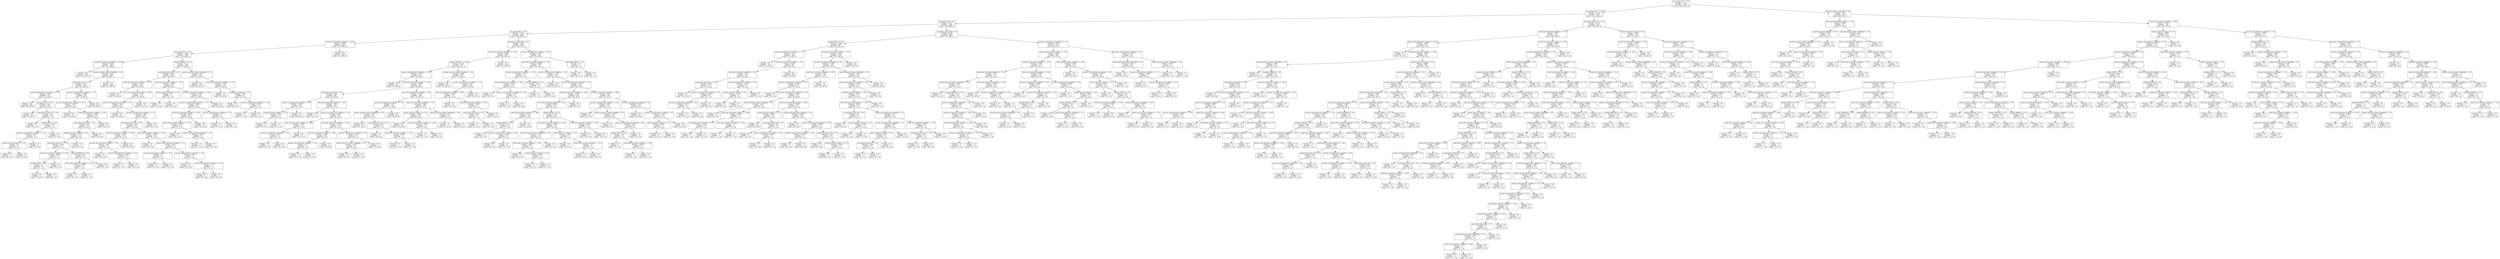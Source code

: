 digraph Tree {
node [shape=box] ;
0 [label="age_group_90+ <= 0.5\nentropy = 0.179\nsamples = 7620\nvalue = [200, 7418, 2]"] ;
1 [label="age_group_80s <= 0.5\nentropy = 0.132\nsamples = 7417\nvalue = [132, 7283, 2]"] ;
0 -> 1 [labeldistance=2.5, labelangle=45, headlabel="True"] ;
2 [label="age_group_70s <= 0.5\nentropy = 0.077\nsamples = 7055\nvalue = [63, 6990, 2]"] ;
1 -> 2 ;
3 [label="age_group_60s <= 0.5\nentropy = 0.047\nsamples = 6535\nvalue = [32, 6502, 1]"] ;
2 -> 3 ;
4 [label="retail_and_recreation_mobility <= -24.5\nentropy = 0.019\nsamples = 5675\nvalue = [10, 5665, 0]"] ;
3 -> 4 ;
5 [label="age_group_50s <= 0.5\nentropy = 0.038\nsamples = 2450\nvalue = [10, 2440, 0]"] ;
4 -> 5 ;
6 [label="retail_and_recreation_mobility <= -27.5\nentropy = 0.016\nsamples = 1981\nvalue = [3, 1978, 0]"] ;
5 -> 6 ;
7 [label="entropy = 0.0\nsamples = 1297\nvalue = [0, 1297, 0]"] ;
6 -> 7 ;
8 [label="special_measure_Stage 2 Modified <= 0.5\nentropy = 0.041\nsamples = 684\nvalue = [3, 681, 0]"] ;
6 -> 8 ;
9 [label="age_group_40s <= 0.5\nentropy = 0.061\nsamples = 425\nvalue = [3, 422, 0]"] ;
8 -> 9 ;
10 [label="grocery_and_pharmacy_mobility <= -3.5\nentropy = 0.029\nsamples = 337\nvalue = [1, 336, 0]"] ;
9 -> 10 ;
11 [label="entropy = 0.0\nsamples = 291\nvalue = [0, 291, 0]"] ;
10 -> 11 ;
12 [label="age_group_30s <= 0.5\nentropy = 0.151\nsamples = 46\nvalue = [1, 45, 0]"] ;
10 -> 12 ;
13 [label="entropy = 0.0\nsamples = 28\nvalue = [0, 28, 0]"] ;
12 -> 13 ;
14 [label="acquisition_group_CC <= 0.5\nentropy = 0.31\nsamples = 18\nvalue = [1, 17, 0]"] ;
12 -> 14 ;
15 [label="entropy = 0.0\nsamples = 11\nvalue = [0, 11, 0]"] ;
14 -> 15 ;
16 [label="gender_MALE <= 0.5\nentropy = 0.592\nsamples = 7\nvalue = [1, 6, 0]"] ;
14 -> 16 ;
17 [label="grocery_and_pharmacy_mobility <= -1.5\nentropy = 0.811\nsamples = 4\nvalue = [1, 3, 0]"] ;
16 -> 17 ;
18 [label="special_measure_Stage 3 <= 0.5\nentropy = 1.0\nsamples = 2\nvalue = [1, 1, 0]"] ;
17 -> 18 ;
19 [label="entropy = 0.0\nsamples = 1\nvalue = [0, 1, 0]"] ;
18 -> 19 ;
20 [label="entropy = 0.0\nsamples = 1\nvalue = [1, 0, 0]"] ;
18 -> 20 ;
21 [label="entropy = 0.0\nsamples = 2\nvalue = [0, 2, 0]"] ;
17 -> 21 ;
22 [label="entropy = 0.0\nsamples = 3\nvalue = [0, 3, 0]"] ;
16 -> 22 ;
23 [label="grocery_and_pharmacy_mobility <= -7.5\nentropy = 0.156\nsamples = 88\nvalue = [2, 86, 0]"] ;
9 -> 23 ;
24 [label="grocery_and_pharmacy_mobility <= -8.5\nentropy = 0.276\nsamples = 42\nvalue = [2, 40, 0]"] ;
23 -> 24 ;
25 [label="entropy = 0.0\nsamples = 22\nvalue = [0, 22, 0]"] ;
24 -> 25 ;
26 [label="retail_and_recreation_mobility <= -25.5\nentropy = 0.469\nsamples = 20\nvalue = [2, 18, 0]"] ;
24 -> 26 ;
27 [label="acquisition_group_OB <= 0.5\nentropy = 0.65\nsamples = 12\nvalue = [2, 10, 0]"] ;
26 -> 27 ;
28 [label="acquisition_group_TRAVEL <= 0.5\nentropy = 0.722\nsamples = 10\nvalue = [2, 8, 0]"] ;
27 -> 28 ;
29 [label="acquisition_group_CC <= 0.5\nentropy = 0.764\nsamples = 9\nvalue = [2, 7, 0]"] ;
28 -> 29 ;
30 [label="retail_and_recreation_mobility <= -26.5\nentropy = 0.918\nsamples = 3\nvalue = [1, 2, 0]"] ;
29 -> 30 ;
31 [label="gender_MALE <= 0.5\nentropy = 1.0\nsamples = 2\nvalue = [1, 1, 0]"] ;
30 -> 31 ;
32 [label="entropy = 0.0\nsamples = 1\nvalue = [1, 0, 0]"] ;
31 -> 32 ;
33 [label="entropy = 0.0\nsamples = 1\nvalue = [0, 1, 0]"] ;
31 -> 33 ;
34 [label="entropy = 0.0\nsamples = 1\nvalue = [0, 1, 0]"] ;
30 -> 34 ;
35 [label="gender_FEMALE <= 0.5\nentropy = 0.65\nsamples = 6\nvalue = [1, 5, 0]"] ;
29 -> 35 ;
36 [label="retail_and_recreation_mobility <= -26.5\nentropy = 0.918\nsamples = 3\nvalue = [1, 2, 0]"] ;
35 -> 36 ;
37 [label="entropy = 0.0\nsamples = 1\nvalue = [0, 1, 0]"] ;
36 -> 37 ;
38 [label="entropy = 1.0\nsamples = 2\nvalue = [1, 1, 0]"] ;
36 -> 38 ;
39 [label="entropy = 0.0\nsamples = 3\nvalue = [0, 3, 0]"] ;
35 -> 39 ;
40 [label="entropy = 0.0\nsamples = 1\nvalue = [0, 1, 0]"] ;
28 -> 40 ;
41 [label="entropy = 0.0\nsamples = 2\nvalue = [0, 2, 0]"] ;
27 -> 41 ;
42 [label="entropy = 0.0\nsamples = 8\nvalue = [0, 8, 0]"] ;
26 -> 42 ;
43 [label="entropy = 0.0\nsamples = 46\nvalue = [0, 46, 0]"] ;
23 -> 43 ;
44 [label="entropy = 0.0\nsamples = 259\nvalue = [0, 259, 0]"] ;
8 -> 44 ;
45 [label="gender_FEMALE <= 0.5\nentropy = 0.112\nsamples = 469\nvalue = [7, 462, 0]"] ;
5 -> 45 ;
46 [label="acquisition_group_OB <= 0.5\nentropy = 0.169\nsamples = 239\nvalue = [6, 233, 0]"] ;
45 -> 46 ;
47 [label="retail_and_recreation_mobility <= -31.5\nentropy = 0.114\nsamples = 196\nvalue = [3, 193, 0]"] ;
46 -> 47 ;
48 [label="entropy = 0.0\nsamples = 84\nvalue = [0, 84, 0]"] ;
47 -> 48 ;
49 [label="retail_and_recreation_mobility <= -25.5\nentropy = 0.178\nsamples = 112\nvalue = [3, 109, 0]"] ;
47 -> 49 ;
50 [label="grocery_and_pharmacy_mobility <= -8.5\nentropy = 0.22\nsamples = 85\nvalue = [3, 82, 0]"] ;
49 -> 50 ;
51 [label="entropy = 0.0\nsamples = 24\nvalue = [0, 24, 0]"] ;
50 -> 51 ;
52 [label="grocery_and_pharmacy_mobility <= -1.5\nentropy = 0.283\nsamples = 61\nvalue = [3, 58, 0]"] ;
50 -> 52 ;
53 [label="acquisition_group_CS <= 0.5\nentropy = 0.359\nsamples = 44\nvalue = [3, 41, 0]"] ;
52 -> 53 ;
54 [label="retail_and_recreation_mobility <= -30.5\nentropy = 0.222\nsamples = 28\nvalue = [1, 27, 0]"] ;
53 -> 54 ;
55 [label="grocery_and_pharmacy_mobility <= -5.5\nentropy = 0.65\nsamples = 6\nvalue = [1, 5, 0]"] ;
54 -> 55 ;
56 [label="entropy = 0.0\nsamples = 3\nvalue = [0, 3, 0]"] ;
55 -> 56 ;
57 [label="grocery_and_pharmacy_mobility <= -3.5\nentropy = 0.918\nsamples = 3\nvalue = [1, 2, 0]"] ;
55 -> 57 ;
58 [label="entropy = 1.0\nsamples = 2\nvalue = [1, 1, 0]"] ;
57 -> 58 ;
59 [label="entropy = 0.0\nsamples = 1\nvalue = [0, 1, 0]"] ;
57 -> 59 ;
60 [label="entropy = 0.0\nsamples = 22\nvalue = [0, 22, 0]"] ;
54 -> 60 ;
61 [label="retail_and_recreation_mobility <= -28.5\nentropy = 0.544\nsamples = 16\nvalue = [2, 14, 0]"] ;
53 -> 61 ;
62 [label="entropy = 0.0\nsamples = 8\nvalue = [0, 8, 0]"] ;
61 -> 62 ;
63 [label="grocery_and_pharmacy_mobility <= -7.5\nentropy = 0.811\nsamples = 8\nvalue = [2, 6, 0]"] ;
61 -> 63 ;
64 [label="retail_and_recreation_mobility <= -27.0\nentropy = 1.0\nsamples = 2\nvalue = [1, 1, 0]"] ;
63 -> 64 ;
65 [label="entropy = 0.0\nsamples = 1\nvalue = [1, 0, 0]"] ;
64 -> 65 ;
66 [label="entropy = 0.0\nsamples = 1\nvalue = [0, 1, 0]"] ;
64 -> 66 ;
67 [label="grocery_and_pharmacy_mobility <= -3.0\nentropy = 0.65\nsamples = 6\nvalue = [1, 5, 0]"] ;
63 -> 67 ;
68 [label="entropy = 0.0\nsamples = 4\nvalue = [0, 4, 0]"] ;
67 -> 68 ;
69 [label="retail_and_recreation_mobility <= -27.0\nentropy = 1.0\nsamples = 2\nvalue = [1, 1, 0]"] ;
67 -> 69 ;
70 [label="entropy = 0.0\nsamples = 1\nvalue = [0, 1, 0]"] ;
69 -> 70 ;
71 [label="entropy = 0.0\nsamples = 1\nvalue = [1, 0, 0]"] ;
69 -> 71 ;
72 [label="entropy = 0.0\nsamples = 17\nvalue = [0, 17, 0]"] ;
52 -> 72 ;
73 [label="entropy = 0.0\nsamples = 27\nvalue = [0, 27, 0]"] ;
49 -> 73 ;
74 [label="retail_and_recreation_mobility <= -43.0\nentropy = 0.365\nsamples = 43\nvalue = [3, 40, 0]"] ;
46 -> 74 ;
75 [label="special_measure_Stage 2 <= 0.5\nentropy = 1.0\nsamples = 2\nvalue = [1, 1, 0]"] ;
74 -> 75 ;
76 [label="entropy = 0.0\nsamples = 1\nvalue = [1, 0, 0]"] ;
75 -> 76 ;
77 [label="entropy = 0.0\nsamples = 1\nvalue = [0, 1, 0]"] ;
75 -> 77 ;
78 [label="retail_and_recreation_mobility <= -28.5\nentropy = 0.281\nsamples = 41\nvalue = [2, 39, 0]"] ;
74 -> 78 ;
79 [label="grocery_and_pharmacy_mobility <= -1.0\nentropy = 0.402\nsamples = 25\nvalue = [2, 23, 0]"] ;
78 -> 79 ;
80 [label="retail_and_recreation_mobility <= -36.5\nentropy = 0.258\nsamples = 23\nvalue = [1, 22, 0]"] ;
79 -> 80 ;
81 [label="retail_and_recreation_mobility <= -37.5\nentropy = 0.544\nsamples = 8\nvalue = [1, 7, 0]"] ;
80 -> 81 ;
82 [label="entropy = 0.0\nsamples = 5\nvalue = [0, 5, 0]"] ;
81 -> 82 ;
83 [label="grocery_and_pharmacy_mobility <= -6.5\nentropy = 0.918\nsamples = 3\nvalue = [1, 2, 0]"] ;
81 -> 83 ;
84 [label="entropy = 1.0\nsamples = 2\nvalue = [1, 1, 0]"] ;
83 -> 84 ;
85 [label="entropy = 0.0\nsamples = 1\nvalue = [0, 1, 0]"] ;
83 -> 85 ;
86 [label="entropy = 0.0\nsamples = 15\nvalue = [0, 15, 0]"] ;
80 -> 86 ;
87 [label="grocery_and_pharmacy_mobility <= 1.5\nentropy = 1.0\nsamples = 2\nvalue = [1, 1, 0]"] ;
79 -> 87 ;
88 [label="entropy = 0.0\nsamples = 1\nvalue = [1, 0, 0]"] ;
87 -> 88 ;
89 [label="entropy = 0.0\nsamples = 1\nvalue = [0, 1, 0]"] ;
87 -> 89 ;
90 [label="entropy = 0.0\nsamples = 16\nvalue = [0, 16, 0]"] ;
78 -> 90 ;
91 [label="special_measure_Stage 3 Modified <= 0.5\nentropy = 0.04\nsamples = 230\nvalue = [1, 229, 0]"] ;
45 -> 91 ;
92 [label="entropy = 0.0\nsamples = 191\nvalue = [0, 191, 0]"] ;
91 -> 92 ;
93 [label="retail_and_recreation_mobility <= -27.5\nentropy = 0.172\nsamples = 39\nvalue = [1, 38, 0]"] ;
91 -> 93 ;
94 [label="entropy = 0.0\nsamples = 33\nvalue = [0, 33, 0]"] ;
93 -> 94 ;
95 [label="acquisition_group_CC <= 0.5\nentropy = 0.65\nsamples = 6\nvalue = [1, 5, 0]"] ;
93 -> 95 ;
96 [label="entropy = 0.0\nsamples = 3\nvalue = [0, 3, 0]"] ;
95 -> 96 ;
97 [label="grocery_and_pharmacy_mobility <= -5.0\nentropy = 0.918\nsamples = 3\nvalue = [1, 2, 0]"] ;
95 -> 97 ;
98 [label="entropy = 1.0\nsamples = 2\nvalue = [1, 1, 0]"] ;
97 -> 98 ;
99 [label="entropy = 0.0\nsamples = 1\nvalue = [0, 1, 0]"] ;
97 -> 99 ;
100 [label="entropy = 0.0\nsamples = 3225\nvalue = [0, 3225, 0]"] ;
4 -> 100 ;
101 [label="acquisition_group_OB <= 0.5\nentropy = 0.185\nsamples = 860\nvalue = [22, 837, 1]"] ;
3 -> 101 ;
102 [label="retail_and_recreation_mobility <= -16.5\nentropy = 0.108\nsamples = 697\nvalue = [10, 687, 0]"] ;
101 -> 102 ;
103 [label="gender_FEMALE <= 0.5\nentropy = 0.126\nsamples = 577\nvalue = [10, 567, 0]"] ;
102 -> 103 ;
104 [label="grocery_and_pharmacy_mobility <= -10.5\nentropy = 0.173\nsamples = 310\nvalue = [8, 302, 0]"] ;
103 -> 104 ;
105 [label="entropy = 0.0\nsamples = 43\nvalue = [0, 43, 0]"] ;
104 -> 105 ;
106 [label="retail_and_recreation_mobility <= -25.5\nentropy = 0.194\nsamples = 267\nvalue = [8, 259, 0]"] ;
104 -> 106 ;
107 [label="acquisition_group_CS <= 0.5\nentropy = 0.289\nsamples = 99\nvalue = [5, 94, 0]"] ;
106 -> 107 ;
108 [label="grocery_and_pharmacy_mobility <= -9.5\nentropy = 0.126\nsamples = 58\nvalue = [1, 57, 0]"] ;
107 -> 108 ;
109 [label="special_measure_Stage 2 <= 0.5\nentropy = 0.722\nsamples = 5\nvalue = [1, 4, 0]"] ;
108 -> 109 ;
110 [label="entropy = 0.0\nsamples = 3\nvalue = [0, 3, 0]"] ;
109 -> 110 ;
111 [label="entropy = 1.0\nsamples = 2\nvalue = [1, 1, 0]"] ;
109 -> 111 ;
112 [label="entropy = 0.0\nsamples = 53\nvalue = [0, 53, 0]"] ;
108 -> 112 ;
113 [label="retail_and_recreation_mobility <= -30.5\nentropy = 0.461\nsamples = 41\nvalue = [4, 37, 0]"] ;
107 -> 113 ;
114 [label="entropy = 0.0\nsamples = 11\nvalue = [0, 11, 0]"] ;
113 -> 114 ;
115 [label="grocery_and_pharmacy_mobility <= -4.5\nentropy = 0.567\nsamples = 30\nvalue = [4, 26, 0]"] ;
113 -> 115 ;
116 [label="retail_and_recreation_mobility <= -28.5\nentropy = 0.353\nsamples = 15\nvalue = [1, 14, 0]"] ;
115 -> 116 ;
117 [label="grocery_and_pharmacy_mobility <= -8.0\nentropy = 0.811\nsamples = 4\nvalue = [1, 3, 0]"] ;
116 -> 117 ;
118 [label="entropy = 1.0\nsamples = 2\nvalue = [1, 1, 0]"] ;
117 -> 118 ;
119 [label="entropy = 0.0\nsamples = 2\nvalue = [0, 2, 0]"] ;
117 -> 119 ;
120 [label="entropy = 0.0\nsamples = 11\nvalue = [0, 11, 0]"] ;
116 -> 120 ;
121 [label="retail_and_recreation_mobility <= -26.5\nentropy = 0.722\nsamples = 15\nvalue = [3, 12, 0]"] ;
115 -> 121 ;
122 [label="retail_and_recreation_mobility <= -29.5\nentropy = 0.469\nsamples = 10\nvalue = [1, 9, 0]"] ;
121 -> 122 ;
123 [label="grocery_and_pharmacy_mobility <= -3.0\nentropy = 1.0\nsamples = 2\nvalue = [1, 1, 0]"] ;
122 -> 123 ;
124 [label="entropy = 0.0\nsamples = 1\nvalue = [0, 1, 0]"] ;
123 -> 124 ;
125 [label="entropy = 0.0\nsamples = 1\nvalue = [1, 0, 0]"] ;
123 -> 125 ;
126 [label="entropy = 0.0\nsamples = 8\nvalue = [0, 8, 0]"] ;
122 -> 126 ;
127 [label="grocery_and_pharmacy_mobility <= 0.5\nentropy = 0.971\nsamples = 5\nvalue = [2, 3, 0]"] ;
121 -> 127 ;
128 [label="special_measure_Stage 3 Modified <= 0.5\nentropy = 0.811\nsamples = 4\nvalue = [1, 3, 0]"] ;
127 -> 128 ;
129 [label="entropy = 0.0\nsamples = 2\nvalue = [0, 2, 0]"] ;
128 -> 129 ;
130 [label="entropy = 1.0\nsamples = 2\nvalue = [1, 1, 0]"] ;
128 -> 130 ;
131 [label="entropy = 0.0\nsamples = 1\nvalue = [1, 0, 0]"] ;
127 -> 131 ;
132 [label="grocery_and_pharmacy_mobility <= 0.5\nentropy = 0.129\nsamples = 168\nvalue = [3, 165, 0]"] ;
106 -> 132 ;
133 [label="grocery_and_pharmacy_mobility <= -7.5\nentropy = 0.07\nsamples = 119\nvalue = [1, 118, 0]"] ;
132 -> 133 ;
134 [label="special_measure_Stage 3 Modified <= 0.5\nentropy = 0.25\nsamples = 24\nvalue = [1, 23, 0]"] ;
133 -> 134 ;
135 [label="entropy = 0.0\nsamples = 18\nvalue = [0, 18, 0]"] ;
134 -> 135 ;
136 [label="acquisition_group_CC <= 0.5\nentropy = 0.65\nsamples = 6\nvalue = [1, 5, 0]"] ;
134 -> 136 ;
137 [label="entropy = 0.0\nsamples = 3\nvalue = [0, 3, 0]"] ;
136 -> 137 ;
138 [label="retail_and_recreation_mobility <= -21.5\nentropy = 0.918\nsamples = 3\nvalue = [1, 2, 0]"] ;
136 -> 138 ;
139 [label="entropy = 0.0\nsamples = 1\nvalue = [0, 1, 0]"] ;
138 -> 139 ;
140 [label="entropy = 1.0\nsamples = 2\nvalue = [1, 1, 0]"] ;
138 -> 140 ;
141 [label="entropy = 0.0\nsamples = 95\nvalue = [0, 95, 0]"] ;
133 -> 141 ;
142 [label="retail_and_recreation_mobility <= -17.5\nentropy = 0.246\nsamples = 49\nvalue = [2, 47, 0]"] ;
132 -> 142 ;
143 [label="special_measure_Stage 2 <= 0.5\nentropy = 0.154\nsamples = 45\nvalue = [1, 44, 0]"] ;
142 -> 143 ;
144 [label="entropy = 0.0\nsamples = 40\nvalue = [0, 40, 0]"] ;
143 -> 144 ;
145 [label="retail_and_recreation_mobility <= -22.0\nentropy = 0.722\nsamples = 5\nvalue = [1, 4, 0]"] ;
143 -> 145 ;
146 [label="entropy = 1.0\nsamples = 2\nvalue = [1, 1, 0]"] ;
145 -> 146 ;
147 [label="entropy = 0.0\nsamples = 3\nvalue = [0, 3, 0]"] ;
145 -> 147 ;
148 [label="special_measure_Stage 3 Modified <= 0.5\nentropy = 0.811\nsamples = 4\nvalue = [1, 3, 0]"] ;
142 -> 148 ;
149 [label="entropy = 1.0\nsamples = 2\nvalue = [1, 1, 0]"] ;
148 -> 149 ;
150 [label="entropy = 0.0\nsamples = 2\nvalue = [0, 2, 0]"] ;
148 -> 150 ;
151 [label="special_measure_Stage 3 Modified <= 0.5\nentropy = 0.064\nsamples = 267\nvalue = [2, 265, 0]"] ;
103 -> 151 ;
152 [label="entropy = 0.0\nsamples = 207\nvalue = [0, 207, 0]"] ;
151 -> 152 ;
153 [label="grocery_and_pharmacy_mobility <= -7.5\nentropy = 0.211\nsamples = 60\nvalue = [2, 58, 0]"] ;
151 -> 153 ;
154 [label="retail_and_recreation_mobility <= -26.5\nentropy = 0.523\nsamples = 17\nvalue = [2, 15, 0]"] ;
153 -> 154 ;
155 [label="entropy = 0.0\nsamples = 10\nvalue = [0, 10, 0]"] ;
154 -> 155 ;
156 [label="retail_and_recreation_mobility <= -24.0\nentropy = 0.863\nsamples = 7\nvalue = [2, 5, 0]"] ;
154 -> 156 ;
157 [label="acquisition_group_CC <= 0.5\nentropy = 0.918\nsamples = 3\nvalue = [2, 1, 0]"] ;
156 -> 157 ;
158 [label="entropy = 0.0\nsamples = 1\nvalue = [1, 0, 0]"] ;
157 -> 158 ;
159 [label="entropy = 1.0\nsamples = 2\nvalue = [1, 1, 0]"] ;
157 -> 159 ;
160 [label="entropy = 0.0\nsamples = 4\nvalue = [0, 4, 0]"] ;
156 -> 160 ;
161 [label="entropy = 0.0\nsamples = 43\nvalue = [0, 43, 0]"] ;
153 -> 161 ;
162 [label="entropy = 0.0\nsamples = 120\nvalue = [0, 120, 0]"] ;
102 -> 162 ;
163 [label="grocery_and_pharmacy_mobility <= 12.0\nentropy = 0.433\nsamples = 163\nvalue = [12, 150, 1]"] ;
101 -> 163 ;
164 [label="retail_and_recreation_mobility <= -38.5\nentropy = 0.383\nsamples = 161\nvalue = [12, 149, 0]"] ;
163 -> 164 ;
165 [label="grocery_and_pharmacy_mobility <= -12.0\nentropy = 0.75\nsamples = 14\nvalue = [3, 11, 0]"] ;
164 -> 165 ;
166 [label="retail_and_recreation_mobility <= -43.0\nentropy = 0.439\nsamples = 11\nvalue = [1, 10, 0]"] ;
165 -> 166 ;
167 [label="entropy = 0.0\nsamples = 5\nvalue = [0, 5, 0]"] ;
166 -> 167 ;
168 [label="grocery_and_pharmacy_mobility <= -13.5\nentropy = 0.65\nsamples = 6\nvalue = [1, 5, 0]"] ;
166 -> 168 ;
169 [label="entropy = 1.0\nsamples = 2\nvalue = [1, 1, 0]"] ;
168 -> 169 ;
170 [label="entropy = 0.0\nsamples = 4\nvalue = [0, 4, 0]"] ;
168 -> 170 ;
171 [label="gender_FEMALE <= 0.5\nentropy = 0.918\nsamples = 3\nvalue = [2, 1, 0]"] ;
165 -> 171 ;
172 [label="entropy = 1.0\nsamples = 2\nvalue = [1, 1, 0]"] ;
171 -> 172 ;
173 [label="entropy = 0.0\nsamples = 1\nvalue = [1, 0, 0]"] ;
171 -> 173 ;
174 [label="grocery_and_pharmacy_mobility <= -8.5\nentropy = 0.332\nsamples = 147\nvalue = [9, 138, 0]"] ;
164 -> 174 ;
175 [label="entropy = 0.0\nsamples = 25\nvalue = [0, 25, 0]"] ;
174 -> 175 ;
176 [label="grocery_and_pharmacy_mobility <= -5.5\nentropy = 0.38\nsamples = 122\nvalue = [9, 113, 0]"] ;
174 -> 176 ;
177 [label="retail_and_recreation_mobility <= -20.5\nentropy = 0.559\nsamples = 46\nvalue = [6, 40, 0]"] ;
176 -> 177 ;
178 [label="retail_and_recreation_mobility <= -32.5\nentropy = 0.601\nsamples = 41\nvalue = [6, 35, 0]"] ;
177 -> 178 ;
179 [label="retail_and_recreation_mobility <= -36.5\nentropy = 0.337\nsamples = 16\nvalue = [1, 15, 0]"] ;
178 -> 179 ;
180 [label="gender_MALE <= 0.5\nentropy = 0.65\nsamples = 6\nvalue = [1, 5, 0]"] ;
179 -> 180 ;
181 [label="entropy = 0.0\nsamples = 3\nvalue = [0, 3, 0]"] ;
180 -> 181 ;
182 [label="grocery_and_pharmacy_mobility <= -6.5\nentropy = 0.918\nsamples = 3\nvalue = [1, 2, 0]"] ;
180 -> 182 ;
183 [label="entropy = 0.0\nsamples = 1\nvalue = [0, 1, 0]"] ;
182 -> 183 ;
184 [label="entropy = 1.0\nsamples = 2\nvalue = [1, 1, 0]"] ;
182 -> 184 ;
185 [label="entropy = 0.0\nsamples = 10\nvalue = [0, 10, 0]"] ;
179 -> 185 ;
186 [label="gender_MALE <= 0.5\nentropy = 0.722\nsamples = 25\nvalue = [5, 20, 0]"] ;
178 -> 186 ;
187 [label="retail_and_recreation_mobility <= -23.0\nentropy = 0.89\nsamples = 13\nvalue = [4, 9, 0]"] ;
186 -> 187 ;
188 [label="special_measure_Stage 3 Modified <= 0.5\nentropy = 0.722\nsamples = 10\nvalue = [2, 8, 0]"] ;
187 -> 188 ;
189 [label="retail_and_recreation_mobility <= -30.5\nentropy = 0.971\nsamples = 5\nvalue = [2, 3, 0]"] ;
188 -> 189 ;
190 [label="entropy = 0.0\nsamples = 1\nvalue = [1, 0, 0]"] ;
189 -> 190 ;
191 [label="special_measure_Stage 3 <= 0.5\nentropy = 0.811\nsamples = 4\nvalue = [1, 3, 0]"] ;
189 -> 191 ;
192 [label="entropy = 0.0\nsamples = 2\nvalue = [0, 2, 0]"] ;
191 -> 192 ;
193 [label="entropy = 1.0\nsamples = 2\nvalue = [1, 1, 0]"] ;
191 -> 193 ;
194 [label="entropy = 0.0\nsamples = 5\nvalue = [0, 5, 0]"] ;
188 -> 194 ;
195 [label="special_measure_Stage 3 <= 0.5\nentropy = 0.918\nsamples = 3\nvalue = [2, 1, 0]"] ;
187 -> 195 ;
196 [label="entropy = 0.0\nsamples = 1\nvalue = [1, 0, 0]"] ;
195 -> 196 ;
197 [label="retail_and_recreation_mobility <= -21.5\nentropy = 1.0\nsamples = 2\nvalue = [1, 1, 0]"] ;
195 -> 197 ;
198 [label="entropy = 0.0\nsamples = 1\nvalue = [1, 0, 0]"] ;
197 -> 198 ;
199 [label="entropy = 0.0\nsamples = 1\nvalue = [0, 1, 0]"] ;
197 -> 199 ;
200 [label="retail_and_recreation_mobility <= -31.5\nentropy = 0.414\nsamples = 12\nvalue = [1, 11, 0]"] ;
186 -> 200 ;
201 [label="entropy = 0.0\nsamples = 1\nvalue = [1, 0, 0]"] ;
200 -> 201 ;
202 [label="entropy = 0.0\nsamples = 11\nvalue = [0, 11, 0]"] ;
200 -> 202 ;
203 [label="entropy = 0.0\nsamples = 5\nvalue = [0, 5, 0]"] ;
177 -> 203 ;
204 [label="retail_and_recreation_mobility <= -28.5\nentropy = 0.24\nsamples = 76\nvalue = [3, 73, 0]"] ;
176 -> 204 ;
205 [label="grocery_and_pharmacy_mobility <= -3.0\nentropy = 0.567\nsamples = 15\nvalue = [2, 13, 0]"] ;
204 -> 205 ;
206 [label="entropy = 0.0\nsamples = 5\nvalue = [0, 5, 0]"] ;
205 -> 206 ;
207 [label="special_measure_Stage 2 Modified <= 0.5\nentropy = 0.722\nsamples = 10\nvalue = [2, 8, 0]"] ;
205 -> 207 ;
208 [label="entropy = 0.0\nsamples = 2\nvalue = [0, 2, 0]"] ;
207 -> 208 ;
209 [label="grocery_and_pharmacy_mobility <= 0.0\nentropy = 0.811\nsamples = 8\nvalue = [2, 6, 0]"] ;
207 -> 209 ;
210 [label="gender_MALE <= 0.5\nentropy = 0.65\nsamples = 6\nvalue = [1, 5, 0]"] ;
209 -> 210 ;
211 [label="entropy = 0.0\nsamples = 3\nvalue = [0, 3, 0]"] ;
210 -> 211 ;
212 [label="retail_and_recreation_mobility <= -30.5\nentropy = 0.918\nsamples = 3\nvalue = [1, 2, 0]"] ;
210 -> 212 ;
213 [label="entropy = 1.0\nsamples = 2\nvalue = [1, 1, 0]"] ;
212 -> 213 ;
214 [label="entropy = 0.0\nsamples = 1\nvalue = [0, 1, 0]"] ;
212 -> 214 ;
215 [label="entropy = 1.0\nsamples = 2\nvalue = [1, 1, 0]"] ;
209 -> 215 ;
216 [label="grocery_and_pharmacy_mobility <= 2.5\nentropy = 0.121\nsamples = 61\nvalue = [1, 60, 0]"] ;
204 -> 216 ;
217 [label="entropy = 0.0\nsamples = 40\nvalue = [0, 40, 0]"] ;
216 -> 217 ;
218 [label="grocery_and_pharmacy_mobility <= 3.5\nentropy = 0.276\nsamples = 21\nvalue = [1, 20, 0]"] ;
216 -> 218 ;
219 [label="special_measure_Stage 3 <= 0.5\nentropy = 0.592\nsamples = 7\nvalue = [1, 6, 0]"] ;
218 -> 219 ;
220 [label="entropy = 0.0\nsamples = 6\nvalue = [0, 6, 0]"] ;
219 -> 220 ;
221 [label="entropy = 0.0\nsamples = 1\nvalue = [1, 0, 0]"] ;
219 -> 221 ;
222 [label="entropy = 0.0\nsamples = 14\nvalue = [0, 14, 0]"] ;
218 -> 222 ;
223 [label="gender_MALE <= 0.5\nentropy = 1.0\nsamples = 2\nvalue = [0, 1, 1]"] ;
163 -> 223 ;
224 [label="entropy = 0.0\nsamples = 1\nvalue = [0, 0, 1]"] ;
223 -> 224 ;
225 [label="entropy = 0.0\nsamples = 1\nvalue = [0, 1, 0]"] ;
223 -> 225 ;
226 [label="acquisition_group_OB <= 0.5\nentropy = 0.346\nsamples = 520\nvalue = [31, 488, 1]"] ;
2 -> 226 ;
227 [label="gender_MALE <= 0.5\nentropy = 0.228\nsamples = 406\nvalue = [15, 391, 0]"] ;
226 -> 227 ;
228 [label="grocery_and_pharmacy_mobility <= -3.5\nentropy = 0.113\nsamples = 198\nvalue = [3, 195, 0]"] ;
227 -> 228 ;
229 [label="entropy = 0.0\nsamples = 105\nvalue = [0, 105, 0]"] ;
228 -> 229 ;
230 [label="retail_and_recreation_mobility <= -21.5\nentropy = 0.206\nsamples = 93\nvalue = [3, 90, 0]"] ;
228 -> 230 ;
231 [label="retail_and_recreation_mobility <= -22.5\nentropy = 0.48\nsamples = 29\nvalue = [3, 26, 0]"] ;
230 -> 231 ;
232 [label="acquisition_group_CS <= 0.5\nentropy = 0.258\nsamples = 23\nvalue = [1, 22, 0]"] ;
231 -> 232 ;
233 [label="entropy = 0.0\nsamples = 15\nvalue = [0, 15, 0]"] ;
232 -> 233 ;
234 [label="grocery_and_pharmacy_mobility <= 3.5\nentropy = 0.544\nsamples = 8\nvalue = [1, 7, 0]"] ;
232 -> 234 ;
235 [label="grocery_and_pharmacy_mobility <= 2.0\nentropy = 0.811\nsamples = 4\nvalue = [1, 3, 0]"] ;
234 -> 235 ;
236 [label="entropy = 0.0\nsamples = 3\nvalue = [0, 3, 0]"] ;
235 -> 236 ;
237 [label="entropy = 0.0\nsamples = 1\nvalue = [1, 0, 0]"] ;
235 -> 237 ;
238 [label="entropy = 0.0\nsamples = 4\nvalue = [0, 4, 0]"] ;
234 -> 238 ;
239 [label="grocery_and_pharmacy_mobility <= 0.5\nentropy = 0.918\nsamples = 6\nvalue = [2, 4, 0]"] ;
231 -> 239 ;
240 [label="special_measure_Stage 3 <= 0.5\nentropy = 0.722\nsamples = 5\nvalue = [1, 4, 0]"] ;
239 -> 240 ;
241 [label="entropy = 0.0\nsamples = 4\nvalue = [0, 4, 0]"] ;
240 -> 241 ;
242 [label="entropy = 0.0\nsamples = 1\nvalue = [1, 0, 0]"] ;
240 -> 242 ;
243 [label="entropy = 0.0\nsamples = 1\nvalue = [1, 0, 0]"] ;
239 -> 243 ;
244 [label="entropy = 0.0\nsamples = 64\nvalue = [0, 64, 0]"] ;
230 -> 244 ;
245 [label="retail_and_recreation_mobility <= -15.5\nentropy = 0.318\nsamples = 208\nvalue = [12, 196, 0]"] ;
227 -> 245 ;
246 [label="grocery_and_pharmacy_mobility <= 0.5\nentropy = 0.349\nsamples = 183\nvalue = [12, 171, 0]"] ;
245 -> 246 ;
247 [label="retail_and_recreation_mobility <= -24.5\nentropy = 0.28\nsamples = 144\nvalue = [7, 137, 0]"] ;
246 -> 247 ;
248 [label="grocery_and_pharmacy_mobility <= -12.5\nentropy = 0.424\nsamples = 81\nvalue = [7, 74, 0]"] ;
247 -> 248 ;
249 [label="entropy = 0.0\nsamples = 8\nvalue = [0, 8, 0]"] ;
248 -> 249 ;
250 [label="grocery_and_pharmacy_mobility <= -10.5\nentropy = 0.456\nsamples = 73\nvalue = [7, 66, 0]"] ;
248 -> 250 ;
251 [label="special_measure_Stage 2 Modified <= 0.5\nentropy = 0.811\nsamples = 12\nvalue = [3, 9, 0]"] ;
250 -> 251 ;
252 [label="entropy = 0.0\nsamples = 5\nvalue = [0, 5, 0]"] ;
251 -> 252 ;
253 [label="retail_and_recreation_mobility <= -36.0\nentropy = 0.985\nsamples = 7\nvalue = [3, 4, 0]"] ;
251 -> 253 ;
254 [label="acquisition_group_TRAVEL <= 0.5\nentropy = 0.918\nsamples = 3\nvalue = [1, 2, 0]"] ;
253 -> 254 ;
255 [label="entropy = 0.0\nsamples = 1\nvalue = [0, 1, 0]"] ;
254 -> 255 ;
256 [label="entropy = 1.0\nsamples = 2\nvalue = [1, 1, 0]"] ;
254 -> 256 ;
257 [label="retail_and_recreation_mobility <= -31.0\nentropy = 1.0\nsamples = 4\nvalue = [2, 2, 0]"] ;
253 -> 257 ;
258 [label="entropy = 1.0\nsamples = 2\nvalue = [1, 1, 0]"] ;
257 -> 258 ;
259 [label="entropy = 1.0\nsamples = 2\nvalue = [1, 1, 0]"] ;
257 -> 259 ;
260 [label="retail_and_recreation_mobility <= -26.5\nentropy = 0.349\nsamples = 61\nvalue = [4, 57, 0]"] ;
250 -> 260 ;
261 [label="special_measure_Stage 2 <= 0.5\nentropy = 0.162\nsamples = 42\nvalue = [1, 41, 0]"] ;
260 -> 261 ;
262 [label="entropy = 0.0\nsamples = 36\nvalue = [0, 36, 0]"] ;
261 -> 262 ;
263 [label="acquisition_group_CS <= 0.5\nentropy = 0.65\nsamples = 6\nvalue = [1, 5, 0]"] ;
261 -> 263 ;
264 [label="entropy = 0.0\nsamples = 3\nvalue = [0, 3, 0]"] ;
263 -> 264 ;
265 [label="grocery_and_pharmacy_mobility <= -6.0\nentropy = 0.918\nsamples = 3\nvalue = [1, 2, 0]"] ;
263 -> 265 ;
266 [label="entropy = 1.0\nsamples = 2\nvalue = [1, 1, 0]"] ;
265 -> 266 ;
267 [label="entropy = 0.0\nsamples = 1\nvalue = [0, 1, 0]"] ;
265 -> 267 ;
268 [label="grocery_and_pharmacy_mobility <= -6.5\nentropy = 0.629\nsamples = 19\nvalue = [3, 16, 0]"] ;
260 -> 268 ;
269 [label="entropy = 0.0\nsamples = 8\nvalue = [0, 8, 0]"] ;
268 -> 269 ;
270 [label="retail_and_recreation_mobility <= -25.5\nentropy = 0.845\nsamples = 11\nvalue = [3, 8, 0]"] ;
268 -> 270 ;
271 [label="grocery_and_pharmacy_mobility <= -5.0\nentropy = 0.918\nsamples = 3\nvalue = [2, 1, 0]"] ;
270 -> 271 ;
272 [label="entropy = 0.0\nsamples = 1\nvalue = [0, 1, 0]"] ;
271 -> 272 ;
273 [label="entropy = 0.0\nsamples = 2\nvalue = [2, 0, 0]"] ;
271 -> 273 ;
274 [label="acquisition_group_CS <= 0.5\nentropy = 0.544\nsamples = 8\nvalue = [1, 7, 0]"] ;
270 -> 274 ;
275 [label="entropy = 0.0\nsamples = 5\nvalue = [0, 5, 0]"] ;
274 -> 275 ;
276 [label="special_measure_Stage 3 <= 0.5\nentropy = 0.918\nsamples = 3\nvalue = [1, 2, 0]"] ;
274 -> 276 ;
277 [label="entropy = 0.0\nsamples = 1\nvalue = [0, 1, 0]"] ;
276 -> 277 ;
278 [label="entropy = 1.0\nsamples = 2\nvalue = [1, 1, 0]"] ;
276 -> 278 ;
279 [label="entropy = 0.0\nsamples = 63\nvalue = [0, 63, 0]"] ;
247 -> 279 ;
280 [label="special_measure_Stage 2 Modified <= 0.5\nentropy = 0.552\nsamples = 39\nvalue = [5, 34, 0]"] ;
246 -> 280 ;
281 [label="grocery_and_pharmacy_mobility <= 10.0\nentropy = 0.792\nsamples = 21\nvalue = [5, 16, 0]"] ;
280 -> 281 ;
282 [label="acquisition_group_TRAVEL <= 0.5\nentropy = 0.831\nsamples = 19\nvalue = [5, 14, 0]"] ;
281 -> 282 ;
283 [label="retail_and_recreation_mobility <= -19.5\nentropy = 0.852\nsamples = 18\nvalue = [5, 13, 0]"] ;
282 -> 283 ;
284 [label="acquisition_group_CS <= 0.5\nentropy = 1.0\nsamples = 4\nvalue = [2, 2, 0]"] ;
283 -> 284 ;
285 [label="entropy = 0.0\nsamples = 1\nvalue = [1, 0, 0]"] ;
284 -> 285 ;
286 [label="special_measure_Stage 3 <= 0.5\nentropy = 0.918\nsamples = 3\nvalue = [1, 2, 0]"] ;
284 -> 286 ;
287 [label="entropy = 0.0\nsamples = 1\nvalue = [0, 1, 0]"] ;
286 -> 287 ;
288 [label="entropy = 1.0\nsamples = 2\nvalue = [1, 1, 0]"] ;
286 -> 288 ;
289 [label="grocery_and_pharmacy_mobility <= 3.5\nentropy = 0.75\nsamples = 14\nvalue = [3, 11, 0]"] ;
283 -> 289 ;
290 [label="grocery_and_pharmacy_mobility <= 1.5\nentropy = 0.503\nsamples = 9\nvalue = [1, 8, 0]"] ;
289 -> 290 ;
291 [label="special_measure_Stage 3 <= 0.5\nentropy = 0.811\nsamples = 4\nvalue = [1, 3, 0]"] ;
290 -> 291 ;
292 [label="acquisition_group_CS <= 0.5\nentropy = 0.918\nsamples = 3\nvalue = [1, 2, 0]"] ;
291 -> 292 ;
293 [label="entropy = 1.0\nsamples = 2\nvalue = [1, 1, 0]"] ;
292 -> 293 ;
294 [label="entropy = 0.0\nsamples = 1\nvalue = [0, 1, 0]"] ;
292 -> 294 ;
295 [label="entropy = 0.0\nsamples = 1\nvalue = [0, 1, 0]"] ;
291 -> 295 ;
296 [label="entropy = 0.0\nsamples = 5\nvalue = [0, 5, 0]"] ;
290 -> 296 ;
297 [label="retail_and_recreation_mobility <= -16.5\nentropy = 0.971\nsamples = 5\nvalue = [2, 3, 0]"] ;
289 -> 297 ;
298 [label="acquisition_group_CS <= 0.5\nentropy = 0.811\nsamples = 4\nvalue = [1, 3, 0]"] ;
297 -> 298 ;
299 [label="entropy = 1.0\nsamples = 2\nvalue = [1, 1, 0]"] ;
298 -> 299 ;
300 [label="entropy = 0.0\nsamples = 2\nvalue = [0, 2, 0]"] ;
298 -> 300 ;
301 [label="entropy = 0.0\nsamples = 1\nvalue = [1, 0, 0]"] ;
297 -> 301 ;
302 [label="entropy = 0.0\nsamples = 1\nvalue = [0, 1, 0]"] ;
282 -> 302 ;
303 [label="entropy = 0.0\nsamples = 2\nvalue = [0, 2, 0]"] ;
281 -> 303 ;
304 [label="entropy = 0.0\nsamples = 18\nvalue = [0, 18, 0]"] ;
280 -> 304 ;
305 [label="entropy = 0.0\nsamples = 25\nvalue = [0, 25, 0]"] ;
245 -> 305 ;
306 [label="grocery_and_pharmacy_mobility <= -1.5\nentropy = 0.656\nsamples = 114\nvalue = [16, 97, 1]"] ;
226 -> 306 ;
307 [label="retail_and_recreation_mobility <= -27.5\nentropy = 0.668\nsamples = 86\nvalue = [15, 71, 0]"] ;
306 -> 307 ;
308 [label="retail_and_recreation_mobility <= -31.5\nentropy = 0.764\nsamples = 54\nvalue = [12, 42, 0]"] ;
307 -> 308 ;
309 [label="retail_and_recreation_mobility <= -36.5\nentropy = 0.61\nsamples = 40\nvalue = [6, 34, 0]"] ;
308 -> 309 ;
310 [label="special_measure_Stage 2 Modified <= 0.5\nentropy = 0.874\nsamples = 17\nvalue = [5, 12, 0]"] ;
309 -> 310 ;
311 [label="entropy = 0.0\nsamples = 1\nvalue = [1, 0, 0]"] ;
310 -> 311 ;
312 [label="gender_FEMALE <= 0.5\nentropy = 0.811\nsamples = 16\nvalue = [4, 12, 0]"] ;
310 -> 312 ;
313 [label="grocery_and_pharmacy_mobility <= -6.5\nentropy = 0.991\nsamples = 9\nvalue = [4, 5, 0]"] ;
312 -> 313 ;
314 [label="retail_and_recreation_mobility <= -38.5\nentropy = 0.954\nsamples = 8\nvalue = [3, 5, 0]"] ;
313 -> 314 ;
315 [label="retail_and_recreation_mobility <= -40.0\nentropy = 1.0\nsamples = 6\nvalue = [3, 3, 0]"] ;
314 -> 315 ;
316 [label="grocery_and_pharmacy_mobility <= -13.5\nentropy = 1.0\nsamples = 4\nvalue = [2, 2, 0]"] ;
315 -> 316 ;
317 [label="entropy = 1.0\nsamples = 2\nvalue = [1, 1, 0]"] ;
316 -> 317 ;
318 [label="entropy = 1.0\nsamples = 2\nvalue = [1, 1, 0]"] ;
316 -> 318 ;
319 [label="entropy = 1.0\nsamples = 2\nvalue = [1, 1, 0]"] ;
315 -> 319 ;
320 [label="entropy = 0.0\nsamples = 2\nvalue = [0, 2, 0]"] ;
314 -> 320 ;
321 [label="entropy = 0.0\nsamples = 1\nvalue = [1, 0, 0]"] ;
313 -> 321 ;
322 [label="entropy = 0.0\nsamples = 7\nvalue = [0, 7, 0]"] ;
312 -> 322 ;
323 [label="retail_and_recreation_mobility <= -32.5\nentropy = 0.258\nsamples = 23\nvalue = [1, 22, 0]"] ;
309 -> 323 ;
324 [label="entropy = 0.0\nsamples = 18\nvalue = [0, 18, 0]"] ;
323 -> 324 ;
325 [label="grocery_and_pharmacy_mobility <= -6.5\nentropy = 0.722\nsamples = 5\nvalue = [1, 4, 0]"] ;
323 -> 325 ;
326 [label="entropy = 0.0\nsamples = 3\nvalue = [0, 3, 0]"] ;
325 -> 326 ;
327 [label="entropy = 1.0\nsamples = 2\nvalue = [1, 1, 0]"] ;
325 -> 327 ;
328 [label="retail_and_recreation_mobility <= -30.5\nentropy = 0.985\nsamples = 14\nvalue = [6, 8, 0]"] ;
308 -> 328 ;
329 [label="grocery_and_pharmacy_mobility <= -6.5\nentropy = 0.985\nsamples = 7\nvalue = [4, 3, 0]"] ;
328 -> 329 ;
330 [label="entropy = 0.0\nsamples = 1\nvalue = [1, 0, 0]"] ;
329 -> 330 ;
331 [label="grocery_and_pharmacy_mobility <= -3.5\nentropy = 1.0\nsamples = 6\nvalue = [3, 3, 0]"] ;
329 -> 331 ;
332 [label="gender_MALE <= 0.5\nentropy = 0.971\nsamples = 5\nvalue = [2, 3, 0]"] ;
331 -> 332 ;
333 [label="special_measure_Stage 2 Modified <= 0.5\nentropy = 1.0\nsamples = 4\nvalue = [2, 2, 0]"] ;
332 -> 333 ;
334 [label="entropy = 1.0\nsamples = 2\nvalue = [1, 1, 0]"] ;
333 -> 334 ;
335 [label="entropy = 1.0\nsamples = 2\nvalue = [1, 1, 0]"] ;
333 -> 335 ;
336 [label="entropy = 0.0\nsamples = 1\nvalue = [0, 1, 0]"] ;
332 -> 336 ;
337 [label="entropy = 0.0\nsamples = 1\nvalue = [1, 0, 0]"] ;
331 -> 337 ;
338 [label="grocery_and_pharmacy_mobility <= -7.5\nentropy = 0.863\nsamples = 7\nvalue = [2, 5, 0]"] ;
328 -> 338 ;
339 [label="entropy = 0.0\nsamples = 1\nvalue = [0, 1, 0]"] ;
338 -> 339 ;
340 [label="special_measure_Stage 3 <= 0.5\nentropy = 0.918\nsamples = 6\nvalue = [2, 4, 0]"] ;
338 -> 340 ;
341 [label="gender_FEMALE <= 0.5\nentropy = 0.971\nsamples = 5\nvalue = [2, 3, 0]"] ;
340 -> 341 ;
342 [label="entropy = 0.0\nsamples = 1\nvalue = [1, 0, 0]"] ;
341 -> 342 ;
343 [label="grocery_and_pharmacy_mobility <= -4.5\nentropy = 0.811\nsamples = 4\nvalue = [1, 3, 0]"] ;
341 -> 343 ;
344 [label="entropy = 1.0\nsamples = 2\nvalue = [1, 1, 0]"] ;
343 -> 344 ;
345 [label="entropy = 0.0\nsamples = 2\nvalue = [0, 2, 0]"] ;
343 -> 345 ;
346 [label="entropy = 0.0\nsamples = 1\nvalue = [0, 1, 0]"] ;
340 -> 346 ;
347 [label="retail_and_recreation_mobility <= -24.5\nentropy = 0.449\nsamples = 32\nvalue = [3, 29, 0]"] ;
307 -> 347 ;
348 [label="entropy = 0.0\nsamples = 10\nvalue = [0, 10, 0]"] ;
347 -> 348 ;
349 [label="grocery_and_pharmacy_mobility <= -4.5\nentropy = 0.575\nsamples = 22\nvalue = [3, 19, 0]"] ;
347 -> 349 ;
350 [label="special_measure_Stage 3 <= 0.5\nentropy = 0.722\nsamples = 15\nvalue = [3, 12, 0]"] ;
349 -> 350 ;
351 [label="entropy = 0.0\nsamples = 3\nvalue = [0, 3, 0]"] ;
350 -> 351 ;
352 [label="gender_MALE <= 0.5\nentropy = 0.811\nsamples = 12\nvalue = [3, 9, 0]"] ;
350 -> 352 ;
353 [label="retail_and_recreation_mobility <= -23.5\nentropy = 0.592\nsamples = 7\nvalue = [1, 6, 0]"] ;
352 -> 353 ;
354 [label="entropy = 1.0\nsamples = 2\nvalue = [1, 1, 0]"] ;
353 -> 354 ;
355 [label="entropy = 0.0\nsamples = 5\nvalue = [0, 5, 0]"] ;
353 -> 355 ;
356 [label="retail_and_recreation_mobility <= -21.5\nentropy = 0.971\nsamples = 5\nvalue = [2, 3, 0]"] ;
352 -> 356 ;
357 [label="entropy = 0.0\nsamples = 2\nvalue = [0, 2, 0]"] ;
356 -> 357 ;
358 [label="retail_and_recreation_mobility <= -17.0\nentropy = 0.918\nsamples = 3\nvalue = [2, 1, 0]"] ;
356 -> 358 ;
359 [label="entropy = 0.0\nsamples = 2\nvalue = [2, 0, 0]"] ;
358 -> 359 ;
360 [label="entropy = 0.0\nsamples = 1\nvalue = [0, 1, 0]"] ;
358 -> 360 ;
361 [label="entropy = 0.0\nsamples = 7\nvalue = [0, 7, 0]"] ;
349 -> 361 ;
362 [label="grocery_and_pharmacy_mobility <= 5.0\nentropy = 0.443\nsamples = 28\nvalue = [1, 26, 1]"] ;
306 -> 362 ;
363 [label="special_measure_Stage 3 Modified <= 0.5\nentropy = 0.242\nsamples = 25\nvalue = [0, 24, 1]"] ;
362 -> 363 ;
364 [label="entropy = 0.0\nsamples = 18\nvalue = [0, 18, 0]"] ;
363 -> 364 ;
365 [label="grocery_and_pharmacy_mobility <= 1.0\nentropy = 0.592\nsamples = 7\nvalue = [0, 6, 1]"] ;
363 -> 365 ;
366 [label="entropy = 0.0\nsamples = 4\nvalue = [0, 4, 0]"] ;
365 -> 366 ;
367 [label="grocery_and_pharmacy_mobility <= 2.5\nentropy = 0.918\nsamples = 3\nvalue = [0, 2, 1]"] ;
365 -> 367 ;
368 [label="entropy = 0.0\nsamples = 1\nvalue = [0, 0, 1]"] ;
367 -> 368 ;
369 [label="entropy = 0.0\nsamples = 2\nvalue = [0, 2, 0]"] ;
367 -> 369 ;
370 [label="special_measure_Stage 3 Modified <= 0.5\nentropy = 0.918\nsamples = 3\nvalue = [1, 2, 0]"] ;
362 -> 370 ;
371 [label="entropy = 0.0\nsamples = 1\nvalue = [0, 1, 0]"] ;
370 -> 371 ;
372 [label="entropy = 1.0\nsamples = 2\nvalue = [1, 1, 0]"] ;
370 -> 372 ;
373 [label="acquisition_group_CC <= 0.5\nentropy = 0.703\nsamples = 362\nvalue = [69, 293, 0]"] ;
1 -> 373 ;
374 [label="retail_and_recreation_mobility <= -31.5\nentropy = 0.791\nsamples = 261\nvalue = [62, 199, 0]"] ;
373 -> 374 ;
375 [label="grocery_and_pharmacy_mobility <= -50.0\nentropy = 0.942\nsamples = 89\nvalue = [32, 57, 0]"] ;
374 -> 375 ;
376 [label="entropy = 0.0\nsamples = 5\nvalue = [0, 5, 0]"] ;
375 -> 376 ;
377 [label="retail_and_recreation_mobility <= -36.5\nentropy = 0.959\nsamples = 84\nvalue = [32, 52, 0]"] ;
375 -> 377 ;
378 [label="special_measure_Stage 2 Modified <= 0.5\nentropy = 0.996\nsamples = 28\nvalue = [15, 13, 0]"] ;
377 -> 378 ;
379 [label="entropy = 0.0\nsamples = 2\nvalue = [2, 0, 0]"] ;
378 -> 379 ;
380 [label="gender_FEMALE <= 0.5\nentropy = 1.0\nsamples = 26\nvalue = [13, 13, 0]"] ;
378 -> 380 ;
381 [label="acquisition_group_OB <= 0.5\nentropy = 0.918\nsamples = 12\nvalue = [8, 4, 0]"] ;
380 -> 381 ;
382 [label="entropy = 0.0\nsamples = 2\nvalue = [2, 0, 0]"] ;
381 -> 382 ;
383 [label="grocery_and_pharmacy_mobility <= -6.5\nentropy = 0.971\nsamples = 10\nvalue = [6, 4, 0]"] ;
381 -> 383 ;
384 [label="grocery_and_pharmacy_mobility <= -11.5\nentropy = 0.991\nsamples = 9\nvalue = [5, 4, 0]"] ;
383 -> 384 ;
385 [label="grocery_and_pharmacy_mobility <= -13.0\nentropy = 0.918\nsamples = 3\nvalue = [2, 1, 0]"] ;
384 -> 385 ;
386 [label="entropy = 1.0\nsamples = 2\nvalue = [1, 1, 0]"] ;
385 -> 386 ;
387 [label="entropy = 0.0\nsamples = 1\nvalue = [1, 0, 0]"] ;
385 -> 387 ;
388 [label="retail_and_recreation_mobility <= -38.5\nentropy = 1.0\nsamples = 6\nvalue = [3, 3, 0]"] ;
384 -> 388 ;
389 [label="entropy = 1.0\nsamples = 2\nvalue = [1, 1, 0]"] ;
388 -> 389 ;
390 [label="retail_and_recreation_mobility <= -37.5\nentropy = 1.0\nsamples = 4\nvalue = [2, 2, 0]"] ;
388 -> 390 ;
391 [label="entropy = 1.0\nsamples = 2\nvalue = [1, 1, 0]"] ;
390 -> 391 ;
392 [label="entropy = 1.0\nsamples = 2\nvalue = [1, 1, 0]"] ;
390 -> 392 ;
393 [label="entropy = 0.0\nsamples = 1\nvalue = [1, 0, 0]"] ;
383 -> 393 ;
394 [label="retail_and_recreation_mobility <= -40.5\nentropy = 0.94\nsamples = 14\nvalue = [5, 9, 0]"] ;
380 -> 394 ;
395 [label="entropy = 0.0\nsamples = 3\nvalue = [0, 3, 0]"] ;
394 -> 395 ;
396 [label="grocery_and_pharmacy_mobility <= -6.5\nentropy = 0.994\nsamples = 11\nvalue = [5, 6, 0]"] ;
394 -> 396 ;
397 [label="grocery_and_pharmacy_mobility <= -12.5\nentropy = 1.0\nsamples = 10\nvalue = [5, 5, 0]"] ;
396 -> 397 ;
398 [label="entropy = 1.0\nsamples = 2\nvalue = [1, 1, 0]"] ;
397 -> 398 ;
399 [label="retail_and_recreation_mobility <= -38.5\nentropy = 1.0\nsamples = 8\nvalue = [4, 4, 0]"] ;
397 -> 399 ;
400 [label="entropy = 1.0\nsamples = 2\nvalue = [1, 1, 0]"] ;
399 -> 400 ;
401 [label="retail_and_recreation_mobility <= -37.5\nentropy = 1.0\nsamples = 6\nvalue = [3, 3, 0]"] ;
399 -> 401 ;
402 [label="grocery_and_pharmacy_mobility <= -9.5\nentropy = 1.0\nsamples = 4\nvalue = [2, 2, 0]"] ;
401 -> 402 ;
403 [label="entropy = 1.0\nsamples = 2\nvalue = [1, 1, 0]"] ;
402 -> 403 ;
404 [label="entropy = 1.0\nsamples = 2\nvalue = [1, 1, 0]"] ;
402 -> 404 ;
405 [label="entropy = 1.0\nsamples = 2\nvalue = [1, 1, 0]"] ;
401 -> 405 ;
406 [label="entropy = 0.0\nsamples = 1\nvalue = [0, 1, 0]"] ;
396 -> 406 ;
407 [label="special_measure_Stage 3 <= 0.5\nentropy = 0.886\nsamples = 56\nvalue = [17, 39, 0]"] ;
377 -> 407 ;
408 [label="grocery_and_pharmacy_mobility <= -4.5\nentropy = 0.912\nsamples = 52\nvalue = [17, 35, 0]"] ;
407 -> 408 ;
409 [label="special_measure_Stage 2 <= 0.5\nentropy = 0.952\nsamples = 43\nvalue = [16, 27, 0]"] ;
408 -> 409 ;
410 [label="retail_and_recreation_mobility <= -32.5\nentropy = 0.918\nsamples = 39\nvalue = [13, 26, 0]"] ;
409 -> 410 ;
411 [label="grocery_and_pharmacy_mobility <= -5.5\nentropy = 0.885\nsamples = 33\nvalue = [10, 23, 0]"] ;
410 -> 411 ;
412 [label="grocery_and_pharmacy_mobility <= -7.5\nentropy = 0.795\nsamples = 25\nvalue = [6, 19, 0]"] ;
411 -> 412 ;
413 [label="gender_FEMALE <= 0.5\nentropy = 0.881\nsamples = 20\nvalue = [6, 14, 0]"] ;
412 -> 413 ;
414 [label="retail_and_recreation_mobility <= -35.5\nentropy = 0.592\nsamples = 7\nvalue = [1, 6, 0]"] ;
413 -> 414 ;
415 [label="grocery_and_pharmacy_mobility <= -10.5\nentropy = 0.918\nsamples = 3\nvalue = [1, 2, 0]"] ;
414 -> 415 ;
416 [label="entropy = 1.0\nsamples = 2\nvalue = [1, 1, 0]"] ;
415 -> 416 ;
417 [label="entropy = 0.0\nsamples = 1\nvalue = [0, 1, 0]"] ;
415 -> 417 ;
418 [label="entropy = 0.0\nsamples = 4\nvalue = [0, 4, 0]"] ;
414 -> 418 ;
419 [label="retail_and_recreation_mobility <= -35.5\nentropy = 0.961\nsamples = 13\nvalue = [5, 8, 0]"] ;
413 -> 419 ;
420 [label="entropy = 1.0\nsamples = 2\nvalue = [1, 1, 0]"] ;
419 -> 420 ;
421 [label="retail_and_recreation_mobility <= -34.0\nentropy = 0.946\nsamples = 11\nvalue = [4, 7, 0]"] ;
419 -> 421 ;
422 [label="acquisition_group_CS <= 0.5\nentropy = 0.811\nsamples = 4\nvalue = [1, 3, 0]"] ;
421 -> 422 ;
423 [label="grocery_and_pharmacy_mobility <= -10.0\nentropy = 0.918\nsamples = 3\nvalue = [1, 2, 0]"] ;
422 -> 423 ;
424 [label="entropy = 0.0\nsamples = 1\nvalue = [0, 1, 0]"] ;
423 -> 424 ;
425 [label="entropy = 1.0\nsamples = 2\nvalue = [1, 1, 0]"] ;
423 -> 425 ;
426 [label="entropy = 0.0\nsamples = 1\nvalue = [0, 1, 0]"] ;
422 -> 426 ;
427 [label="grocery_and_pharmacy_mobility <= -8.5\nentropy = 0.985\nsamples = 7\nvalue = [3, 4, 0]"] ;
421 -> 427 ;
428 [label="grocery_and_pharmacy_mobility <= -10.5\nentropy = 1.0\nsamples = 4\nvalue = [2, 2, 0]"] ;
427 -> 428 ;
429 [label="entropy = 1.0\nsamples = 2\nvalue = [1, 1, 0]"] ;
428 -> 429 ;
430 [label="entropy = 1.0\nsamples = 2\nvalue = [1, 1, 0]"] ;
428 -> 430 ;
431 [label="acquisition_group_CS <= 0.5\nentropy = 0.918\nsamples = 3\nvalue = [1, 2, 0]"] ;
427 -> 431 ;
432 [label="entropy = 0.0\nsamples = 1\nvalue = [0, 1, 0]"] ;
431 -> 432 ;
433 [label="entropy = 1.0\nsamples = 2\nvalue = [1, 1, 0]"] ;
431 -> 433 ;
434 [label="entropy = 0.0\nsamples = 5\nvalue = [0, 5, 0]"] ;
412 -> 434 ;
435 [label="gender_FEMALE <= 0.5\nentropy = 1.0\nsamples = 8\nvalue = [4, 4, 0]"] ;
411 -> 435 ;
436 [label="retail_and_recreation_mobility <= -35.0\nentropy = 0.811\nsamples = 4\nvalue = [1, 3, 0]"] ;
435 -> 436 ;
437 [label="entropy = 0.0\nsamples = 1\nvalue = [0, 1, 0]"] ;
436 -> 437 ;
438 [label="retail_and_recreation_mobility <= -33.5\nentropy = 0.918\nsamples = 3\nvalue = [1, 2, 0]"] ;
436 -> 438 ;
439 [label="entropy = 1.0\nsamples = 2\nvalue = [1, 1, 0]"] ;
438 -> 439 ;
440 [label="entropy = 0.0\nsamples = 1\nvalue = [0, 1, 0]"] ;
438 -> 440 ;
441 [label="retail_and_recreation_mobility <= -34.5\nentropy = 0.811\nsamples = 4\nvalue = [3, 1, 0]"] ;
435 -> 441 ;
442 [label="entropy = 0.0\nsamples = 2\nvalue = [2, 0, 0]"] ;
441 -> 442 ;
443 [label="entropy = 1.0\nsamples = 2\nvalue = [1, 1, 0]"] ;
441 -> 443 ;
444 [label="grocery_and_pharmacy_mobility <= -6.5\nentropy = 1.0\nsamples = 6\nvalue = [3, 3, 0]"] ;
410 -> 444 ;
445 [label="gender_MALE <= 0.5\nentropy = 0.811\nsamples = 4\nvalue = [3, 1, 0]"] ;
444 -> 445 ;
446 [label="entropy = 1.0\nsamples = 2\nvalue = [1, 1, 0]"] ;
445 -> 446 ;
447 [label="entropy = 0.0\nsamples = 2\nvalue = [2, 0, 0]"] ;
445 -> 447 ;
448 [label="entropy = 0.0\nsamples = 2\nvalue = [0, 2, 0]"] ;
444 -> 448 ;
449 [label="gender_MALE <= 0.5\nentropy = 0.811\nsamples = 4\nvalue = [3, 1, 0]"] ;
409 -> 449 ;
450 [label="entropy = 0.0\nsamples = 1\nvalue = [0, 1, 0]"] ;
449 -> 450 ;
451 [label="entropy = 0.0\nsamples = 3\nvalue = [3, 0, 0]"] ;
449 -> 451 ;
452 [label="special_measure_Stage 3 Modified <= 0.5\nentropy = 0.503\nsamples = 9\nvalue = [1, 8, 0]"] ;
408 -> 452 ;
453 [label="entropy = 0.0\nsamples = 7\nvalue = [0, 7, 0]"] ;
452 -> 453 ;
454 [label="gender_FEMALE <= 0.5\nentropy = 1.0\nsamples = 2\nvalue = [1, 1, 0]"] ;
452 -> 454 ;
455 [label="entropy = 0.0\nsamples = 1\nvalue = [1, 0, 0]"] ;
454 -> 455 ;
456 [label="entropy = 0.0\nsamples = 1\nvalue = [0, 1, 0]"] ;
454 -> 456 ;
457 [label="entropy = 0.0\nsamples = 4\nvalue = [0, 4, 0]"] ;
407 -> 457 ;
458 [label="retail_and_recreation_mobility <= -14.5\nentropy = 0.668\nsamples = 172\nvalue = [30, 142, 0]"] ;
374 -> 458 ;
459 [label="grocery_and_pharmacy_mobility <= 2.5\nentropy = 0.709\nsamples = 155\nvalue = [30, 125, 0]"] ;
458 -> 459 ;
460 [label="special_measure_Stage 2 Modified <= 0.5\nentropy = 0.618\nsamples = 124\nvalue = [19, 105, 0]"] ;
459 -> 460 ;
461 [label="acquisition_group_TRAVEL <= 0.5\nentropy = 0.713\nsamples = 87\nvalue = [17, 70, 0]"] ;
460 -> 461 ;
462 [label="retail_and_recreation_mobility <= -15.5\nentropy = 0.751\nsamples = 79\nvalue = [17, 62, 0]"] ;
461 -> 462 ;
463 [label="grocery_and_pharmacy_mobility <= -10.5\nentropy = 0.732\nsamples = 78\nvalue = [16, 62, 0]"] ;
462 -> 463 ;
464 [label="entropy = 0.0\nsamples = 1\nvalue = [1, 0, 0]"] ;
463 -> 464 ;
465 [label="grocery_and_pharmacy_mobility <= -8.5\nentropy = 0.711\nsamples = 77\nvalue = [15, 62, 0]"] ;
463 -> 465 ;
466 [label="entropy = 0.0\nsamples = 8\nvalue = [0, 8, 0]"] ;
465 -> 466 ;
467 [label="special_measure_Stage 2 <= 0.5\nentropy = 0.755\nsamples = 69\nvalue = [15, 54, 0]"] ;
465 -> 467 ;
468 [label="retail_and_recreation_mobility <= -27.5\nentropy = 0.792\nsamples = 63\nvalue = [15, 48, 0]"] ;
467 -> 468 ;
469 [label="gender_FEMALE <= 0.5\nentropy = 0.954\nsamples = 16\nvalue = [6, 10, 0]"] ;
468 -> 469 ;
470 [label="retail_and_recreation_mobility <= -28.5\nentropy = 0.985\nsamples = 7\nvalue = [4, 3, 0]"] ;
469 -> 470 ;
471 [label="special_measure_Stage 3 Modified <= 0.5\nentropy = 0.971\nsamples = 5\nvalue = [2, 3, 0]"] ;
470 -> 471 ;
472 [label="entropy = 0.0\nsamples = 1\nvalue = [0, 1, 0]"] ;
471 -> 472 ;
473 [label="acquisition_group_CS <= 0.5\nentropy = 1.0\nsamples = 4\nvalue = [2, 2, 0]"] ;
471 -> 473 ;
474 [label="retail_and_recreation_mobility <= -29.5\nentropy = 0.918\nsamples = 3\nvalue = [2, 1, 0]"] ;
473 -> 474 ;
475 [label="entropy = 1.0\nsamples = 2\nvalue = [1, 1, 0]"] ;
474 -> 475 ;
476 [label="entropy = 0.0\nsamples = 1\nvalue = [1, 0, 0]"] ;
474 -> 476 ;
477 [label="entropy = 0.0\nsamples = 1\nvalue = [0, 1, 0]"] ;
473 -> 477 ;
478 [label="entropy = 0.0\nsamples = 2\nvalue = [2, 0, 0]"] ;
470 -> 478 ;
479 [label="retail_and_recreation_mobility <= -28.5\nentropy = 0.764\nsamples = 9\nvalue = [2, 7, 0]"] ;
469 -> 479 ;
480 [label="acquisition_group_CS <= 0.5\nentropy = 0.971\nsamples = 5\nvalue = [2, 3, 0]"] ;
479 -> 480 ;
481 [label="retail_and_recreation_mobility <= -30.0\nentropy = 0.811\nsamples = 4\nvalue = [1, 3, 0]"] ;
480 -> 481 ;
482 [label="entropy = 1.0\nsamples = 2\nvalue = [1, 1, 0]"] ;
481 -> 482 ;
483 [label="entropy = 0.0\nsamples = 2\nvalue = [0, 2, 0]"] ;
481 -> 483 ;
484 [label="entropy = 0.0\nsamples = 1\nvalue = [1, 0, 0]"] ;
480 -> 484 ;
485 [label="entropy = 0.0\nsamples = 4\nvalue = [0, 4, 0]"] ;
479 -> 485 ;
486 [label="retail_and_recreation_mobility <= -21.5\nentropy = 0.705\nsamples = 47\nvalue = [9, 38, 0]"] ;
468 -> 486 ;
487 [label="grocery_and_pharmacy_mobility <= -7.5\nentropy = 0.426\nsamples = 23\nvalue = [2, 21, 0]"] ;
486 -> 487 ;
488 [label="gender_FEMALE <= 0.5\nentropy = 0.918\nsamples = 6\nvalue = [2, 4, 0]"] ;
487 -> 488 ;
489 [label="entropy = 0.0\nsamples = 3\nvalue = [0, 3, 0]"] ;
488 -> 489 ;
490 [label="special_measure_Stage 3 Modified <= 0.5\nentropy = 0.918\nsamples = 3\nvalue = [2, 1, 0]"] ;
488 -> 490 ;
491 [label="entropy = 0.0\nsamples = 1\nvalue = [1, 0, 0]"] ;
490 -> 491 ;
492 [label="retail_and_recreation_mobility <= -24.0\nentropy = 1.0\nsamples = 2\nvalue = [1, 1, 0]"] ;
490 -> 492 ;
493 [label="entropy = 0.0\nsamples = 1\nvalue = [0, 1, 0]"] ;
492 -> 493 ;
494 [label="entropy = 0.0\nsamples = 1\nvalue = [1, 0, 0]"] ;
492 -> 494 ;
495 [label="entropy = 0.0\nsamples = 17\nvalue = [0, 17, 0]"] ;
487 -> 495 ;
496 [label="grocery_and_pharmacy_mobility <= 1.5\nentropy = 0.871\nsamples = 24\nvalue = [7, 17, 0]"] ;
486 -> 496 ;
497 [label="gender_MALE <= 0.5\nentropy = 0.902\nsamples = 22\nvalue = [7, 15, 0]"] ;
496 -> 497 ;
498 [label="grocery_and_pharmacy_mobility <= -1.5\nentropy = 0.961\nsamples = 13\nvalue = [5, 8, 0]"] ;
497 -> 498 ;
499 [label="grocery_and_pharmacy_mobility <= -3.0\nentropy = 0.991\nsamples = 9\nvalue = [5, 4, 0]"] ;
498 -> 499 ;
500 [label="grocery_and_pharmacy_mobility <= -4.5\nentropy = 1.0\nsamples = 8\nvalue = [4, 4, 0]"] ;
499 -> 500 ;
501 [label="grocery_and_pharmacy_mobility <= -5.5\nentropy = 0.985\nsamples = 7\nvalue = [4, 3, 0]"] ;
500 -> 501 ;
502 [label="retail_and_recreation_mobility <= -18.5\nentropy = 1.0\nsamples = 6\nvalue = [3, 3, 0]"] ;
501 -> 502 ;
503 [label="retail_and_recreation_mobility <= -19.5\nentropy = 0.971\nsamples = 5\nvalue = [3, 2, 0]"] ;
502 -> 503 ;
504 [label="acquisition_group_OB <= 0.5\nentropy = 1.0\nsamples = 4\nvalue = [2, 2, 0]"] ;
503 -> 504 ;
505 [label="special_measure_Stage 3 Modified <= 0.5\nentropy = 0.918\nsamples = 3\nvalue = [2, 1, 0]"] ;
504 -> 505 ;
506 [label="retail_and_recreation_mobility <= -20.5\nentropy = 1.0\nsamples = 2\nvalue = [1, 1, 0]"] ;
505 -> 506 ;
507 [label="entropy = 0.0\nsamples = 1\nvalue = [1, 0, 0]"] ;
506 -> 507 ;
508 [label="entropy = 0.0\nsamples = 1\nvalue = [0, 1, 0]"] ;
506 -> 508 ;
509 [label="entropy = 0.0\nsamples = 1\nvalue = [1, 0, 0]"] ;
505 -> 509 ;
510 [label="entropy = 0.0\nsamples = 1\nvalue = [0, 1, 0]"] ;
504 -> 510 ;
511 [label="entropy = 0.0\nsamples = 1\nvalue = [1, 0, 0]"] ;
503 -> 511 ;
512 [label="entropy = 0.0\nsamples = 1\nvalue = [0, 1, 0]"] ;
502 -> 512 ;
513 [label="entropy = 0.0\nsamples = 1\nvalue = [1, 0, 0]"] ;
501 -> 513 ;
514 [label="entropy = 0.0\nsamples = 1\nvalue = [0, 1, 0]"] ;
500 -> 514 ;
515 [label="entropy = 0.0\nsamples = 1\nvalue = [1, 0, 0]"] ;
499 -> 515 ;
516 [label="entropy = 0.0\nsamples = 4\nvalue = [0, 4, 0]"] ;
498 -> 516 ;
517 [label="grocery_and_pharmacy_mobility <= -1.5\nentropy = 0.764\nsamples = 9\nvalue = [2, 7, 0]"] ;
497 -> 517 ;
518 [label="entropy = 0.0\nsamples = 7\nvalue = [0, 7, 0]"] ;
517 -> 518 ;
519 [label="entropy = 0.0\nsamples = 2\nvalue = [2, 0, 0]"] ;
517 -> 519 ;
520 [label="entropy = 0.0\nsamples = 2\nvalue = [0, 2, 0]"] ;
496 -> 520 ;
521 [label="entropy = 0.0\nsamples = 6\nvalue = [0, 6, 0]"] ;
467 -> 521 ;
522 [label="entropy = 0.0\nsamples = 1\nvalue = [1, 0, 0]"] ;
462 -> 522 ;
523 [label="entropy = 0.0\nsamples = 8\nvalue = [0, 8, 0]"] ;
461 -> 523 ;
524 [label="gender_FEMALE <= 0.5\nentropy = 0.303\nsamples = 37\nvalue = [2, 35, 0]"] ;
460 -> 524 ;
525 [label="retail_and_recreation_mobility <= -26.5\nentropy = 0.619\nsamples = 13\nvalue = [2, 11, 0]"] ;
524 -> 525 ;
526 [label="entropy = 0.0\nsamples = 7\nvalue = [0, 7, 0]"] ;
525 -> 526 ;
527 [label="acquisition_group_CS <= 0.5\nentropy = 0.918\nsamples = 6\nvalue = [2, 4, 0]"] ;
525 -> 527 ;
528 [label="grocery_and_pharmacy_mobility <= 1.5\nentropy = 0.918\nsamples = 3\nvalue = [2, 1, 0]"] ;
527 -> 528 ;
529 [label="entropy = 0.0\nsamples = 2\nvalue = [2, 0, 0]"] ;
528 -> 529 ;
530 [label="entropy = 0.0\nsamples = 1\nvalue = [0, 1, 0]"] ;
528 -> 530 ;
531 [label="entropy = 0.0\nsamples = 3\nvalue = [0, 3, 0]"] ;
527 -> 531 ;
532 [label="entropy = 0.0\nsamples = 24\nvalue = [0, 24, 0]"] ;
524 -> 532 ;
533 [label="grocery_and_pharmacy_mobility <= 3.5\nentropy = 0.938\nsamples = 31\nvalue = [11, 20, 0]"] ;
459 -> 533 ;
534 [label="retail_and_recreation_mobility <= -26.5\nentropy = 0.997\nsamples = 15\nvalue = [8, 7, 0]"] ;
533 -> 534 ;
535 [label="entropy = 0.0\nsamples = 2\nvalue = [0, 2, 0]"] ;
534 -> 535 ;
536 [label="retail_and_recreation_mobility <= -17.5\nentropy = 0.961\nsamples = 13\nvalue = [8, 5, 0]"] ;
534 -> 536 ;
537 [label="retail_and_recreation_mobility <= -18.5\nentropy = 0.994\nsamples = 11\nvalue = [6, 5, 0]"] ;
536 -> 537 ;
538 [label="retail_and_recreation_mobility <= -21.5\nentropy = 0.863\nsamples = 7\nvalue = [5, 2, 0]"] ;
537 -> 538 ;
539 [label="special_measure_Stage 3 Modified <= 0.5\nentropy = 0.918\nsamples = 6\nvalue = [4, 2, 0]"] ;
538 -> 539 ;
540 [label="gender_FEMALE <= 0.5\nentropy = 0.811\nsamples = 4\nvalue = [3, 1, 0]"] ;
539 -> 540 ;
541 [label="entropy = 1.0\nsamples = 2\nvalue = [1, 1, 0]"] ;
540 -> 541 ;
542 [label="entropy = 0.0\nsamples = 2\nvalue = [2, 0, 0]"] ;
540 -> 542 ;
543 [label="gender_MALE <= 0.5\nentropy = 1.0\nsamples = 2\nvalue = [1, 1, 0]"] ;
539 -> 543 ;
544 [label="entropy = 0.0\nsamples = 1\nvalue = [0, 1, 0]"] ;
543 -> 544 ;
545 [label="entropy = 0.0\nsamples = 1\nvalue = [1, 0, 0]"] ;
543 -> 545 ;
546 [label="entropy = 0.0\nsamples = 1\nvalue = [1, 0, 0]"] ;
538 -> 546 ;
547 [label="special_measure_Stage 3 <= 0.5\nentropy = 0.811\nsamples = 4\nvalue = [1, 3, 0]"] ;
537 -> 547 ;
548 [label="gender_MALE <= 0.5\nentropy = 0.918\nsamples = 3\nvalue = [1, 2, 0]"] ;
547 -> 548 ;
549 [label="entropy = 0.0\nsamples = 1\nvalue = [0, 1, 0]"] ;
548 -> 549 ;
550 [label="entropy = 1.0\nsamples = 2\nvalue = [1, 1, 0]"] ;
548 -> 550 ;
551 [label="entropy = 0.0\nsamples = 1\nvalue = [0, 1, 0]"] ;
547 -> 551 ;
552 [label="entropy = 0.0\nsamples = 2\nvalue = [2, 0, 0]"] ;
536 -> 552 ;
553 [label="retail_and_recreation_mobility <= -15.5\nentropy = 0.696\nsamples = 16\nvalue = [3, 13, 0]"] ;
533 -> 553 ;
554 [label="grocery_and_pharmacy_mobility <= 5.0\nentropy = 0.567\nsamples = 15\nvalue = [2, 13, 0]"] ;
553 -> 554 ;
555 [label="entropy = 0.0\nsamples = 7\nvalue = [0, 7, 0]"] ;
554 -> 555 ;
556 [label="special_measure_Stage 3 Modified <= 0.5\nentropy = 0.811\nsamples = 8\nvalue = [2, 6, 0]"] ;
554 -> 556 ;
557 [label="grocery_and_pharmacy_mobility <= 10.5\nentropy = 0.918\nsamples = 6\nvalue = [2, 4, 0]"] ;
556 -> 557 ;
558 [label="gender_FEMALE <= 0.5\nentropy = 0.722\nsamples = 5\nvalue = [1, 4, 0]"] ;
557 -> 558 ;
559 [label="entropy = 1.0\nsamples = 2\nvalue = [1, 1, 0]"] ;
558 -> 559 ;
560 [label="entropy = 0.0\nsamples = 3\nvalue = [0, 3, 0]"] ;
558 -> 560 ;
561 [label="entropy = 0.0\nsamples = 1\nvalue = [1, 0, 0]"] ;
557 -> 561 ;
562 [label="entropy = 0.0\nsamples = 2\nvalue = [0, 2, 0]"] ;
556 -> 562 ;
563 [label="entropy = 0.0\nsamples = 1\nvalue = [1, 0, 0]"] ;
553 -> 563 ;
564 [label="entropy = 0.0\nsamples = 17\nvalue = [0, 17, 0]"] ;
458 -> 564 ;
565 [label="special_measure_Stage 3 <= 0.5\nentropy = 0.363\nsamples = 101\nvalue = [7, 94, 0]"] ;
373 -> 565 ;
566 [label="retail_and_recreation_mobility <= -27.5\nentropy = 0.181\nsamples = 73\nvalue = [2, 71, 0]"] ;
565 -> 566 ;
567 [label="retail_and_recreation_mobility <= -30.5\nentropy = 0.362\nsamples = 29\nvalue = [2, 27, 0]"] ;
566 -> 567 ;
568 [label="entropy = 0.0\nsamples = 20\nvalue = [0, 20, 0]"] ;
567 -> 568 ;
569 [label="special_measure_Stage 2 Modified <= 0.5\nentropy = 0.764\nsamples = 9\nvalue = [2, 7, 0]"] ;
567 -> 569 ;
570 [label="entropy = 0.0\nsamples = 3\nvalue = [0, 3, 0]"] ;
569 -> 570 ;
571 [label="gender_FEMALE <= 0.5\nentropy = 0.918\nsamples = 6\nvalue = [2, 4, 0]"] ;
569 -> 571 ;
572 [label="grocery_and_pharmacy_mobility <= -1.5\nentropy = 0.971\nsamples = 5\nvalue = [2, 3, 0]"] ;
571 -> 572 ;
573 [label="grocery_and_pharmacy_mobility <= -5.0\nentropy = 1.0\nsamples = 4\nvalue = [2, 2, 0]"] ;
572 -> 573 ;
574 [label="retail_and_recreation_mobility <= -29.0\nentropy = 0.918\nsamples = 3\nvalue = [1, 2, 0]"] ;
573 -> 574 ;
575 [label="entropy = 0.0\nsamples = 1\nvalue = [0, 1, 0]"] ;
574 -> 575 ;
576 [label="entropy = 1.0\nsamples = 2\nvalue = [1, 1, 0]"] ;
574 -> 576 ;
577 [label="entropy = 0.0\nsamples = 1\nvalue = [1, 0, 0]"] ;
573 -> 577 ;
578 [label="entropy = 0.0\nsamples = 1\nvalue = [0, 1, 0]"] ;
572 -> 578 ;
579 [label="entropy = 0.0\nsamples = 1\nvalue = [0, 1, 0]"] ;
571 -> 579 ;
580 [label="entropy = 0.0\nsamples = 44\nvalue = [0, 44, 0]"] ;
566 -> 580 ;
581 [label="grocery_and_pharmacy_mobility <= -5.5\nentropy = 0.677\nsamples = 28\nvalue = [5, 23, 0]"] ;
565 -> 581 ;
582 [label="retail_and_recreation_mobility <= -20.0\nentropy = 0.971\nsamples = 10\nvalue = [4, 6, 0]"] ;
581 -> 582 ;
583 [label="grocery_and_pharmacy_mobility <= -12.0\nentropy = 1.0\nsamples = 8\nvalue = [4, 4, 0]"] ;
582 -> 583 ;
584 [label="entropy = 0.0\nsamples = 1\nvalue = [0, 1, 0]"] ;
583 -> 584 ;
585 [label="retail_and_recreation_mobility <= -25.5\nentropy = 0.985\nsamples = 7\nvalue = [4, 3, 0]"] ;
583 -> 585 ;
586 [label="gender_FEMALE <= 0.5\nentropy = 1.0\nsamples = 4\nvalue = [2, 2, 0]"] ;
585 -> 586 ;
587 [label="entropy = 0.0\nsamples = 1\nvalue = [0, 1, 0]"] ;
586 -> 587 ;
588 [label="retail_and_recreation_mobility <= -27.5\nentropy = 0.918\nsamples = 3\nvalue = [2, 1, 0]"] ;
586 -> 588 ;
589 [label="entropy = 1.0\nsamples = 2\nvalue = [1, 1, 0]"] ;
588 -> 589 ;
590 [label="entropy = 0.0\nsamples = 1\nvalue = [1, 0, 0]"] ;
588 -> 590 ;
591 [label="retail_and_recreation_mobility <= -23.5\nentropy = 0.918\nsamples = 3\nvalue = [2, 1, 0]"] ;
585 -> 591 ;
592 [label="entropy = 0.0\nsamples = 1\nvalue = [1, 0, 0]"] ;
591 -> 592 ;
593 [label="grocery_and_pharmacy_mobility <= -7.5\nentropy = 1.0\nsamples = 2\nvalue = [1, 1, 0]"] ;
591 -> 593 ;
594 [label="entropy = 0.0\nsamples = 1\nvalue = [1, 0, 0]"] ;
593 -> 594 ;
595 [label="entropy = 0.0\nsamples = 1\nvalue = [0, 1, 0]"] ;
593 -> 595 ;
596 [label="entropy = 0.0\nsamples = 2\nvalue = [0, 2, 0]"] ;
582 -> 596 ;
597 [label="grocery_and_pharmacy_mobility <= 2.5\nentropy = 0.31\nsamples = 18\nvalue = [1, 17, 0]"] ;
581 -> 597 ;
598 [label="entropy = 0.0\nsamples = 14\nvalue = [0, 14, 0]"] ;
597 -> 598 ;
599 [label="retail_and_recreation_mobility <= -15.5\nentropy = 0.811\nsamples = 4\nvalue = [1, 3, 0]"] ;
597 -> 599 ;
600 [label="entropy = 0.0\nsamples = 2\nvalue = [0, 2, 0]"] ;
599 -> 600 ;
601 [label="gender_MALE <= 0.5\nentropy = 1.0\nsamples = 2\nvalue = [1, 1, 0]"] ;
599 -> 601 ;
602 [label="entropy = 0.0\nsamples = 1\nvalue = [0, 1, 0]"] ;
601 -> 602 ;
603 [label="entropy = 0.0\nsamples = 1\nvalue = [1, 0, 0]"] ;
601 -> 603 ;
604 [label="acquisition_group_OB <= 0.5\nentropy = 0.92\nsamples = 203\nvalue = [68, 135, 0]"] ;
0 -> 604 [labeldistance=2.5, labelangle=-45, headlabel="False"] ;
605 [label="retail_and_recreation_mobility <= -21.5\nentropy = 0.659\nsamples = 41\nvalue = [7, 34, 0]"] ;
604 -> 605 ;
606 [label="acquisition_group_TRAVEL <= 0.5\nentropy = 0.459\nsamples = 31\nvalue = [3, 28, 0]"] ;
605 -> 606 ;
607 [label="special_measure_Stage 2 Modified <= 0.5\nentropy = 0.353\nsamples = 30\nvalue = [2, 28, 0]"] ;
606 -> 607 ;
608 [label="entropy = 0.0\nsamples = 13\nvalue = [0, 13, 0]"] ;
607 -> 608 ;
609 [label="grocery_and_pharmacy_mobility <= -6.0\nentropy = 0.523\nsamples = 17\nvalue = [2, 15, 0]"] ;
607 -> 609 ;
610 [label="retail_and_recreation_mobility <= -34.5\nentropy = 0.722\nsamples = 10\nvalue = [2, 8, 0]"] ;
609 -> 610 ;
611 [label="entropy = 0.0\nsamples = 4\nvalue = [0, 4, 0]"] ;
610 -> 611 ;
612 [label="gender_FEMALE <= 0.5\nentropy = 0.918\nsamples = 6\nvalue = [2, 4, 0]"] ;
610 -> 612 ;
613 [label="entropy = 0.0\nsamples = 1\nvalue = [1, 0, 0]"] ;
612 -> 613 ;
614 [label="retail_and_recreation_mobility <= -31.0\nentropy = 0.722\nsamples = 5\nvalue = [1, 4, 0]"] ;
612 -> 614 ;
615 [label="entropy = 1.0\nsamples = 2\nvalue = [1, 1, 0]"] ;
614 -> 615 ;
616 [label="entropy = 0.0\nsamples = 3\nvalue = [0, 3, 0]"] ;
614 -> 616 ;
617 [label="entropy = 0.0\nsamples = 7\nvalue = [0, 7, 0]"] ;
609 -> 617 ;
618 [label="entropy = 0.0\nsamples = 1\nvalue = [1, 0, 0]"] ;
606 -> 618 ;
619 [label="special_measure_Stage 2 Modified <= 0.5\nentropy = 0.971\nsamples = 10\nvalue = [4, 6, 0]"] ;
605 -> 619 ;
620 [label="grocery_and_pharmacy_mobility <= 1.0\nentropy = 1.0\nsamples = 8\nvalue = [4, 4, 0]"] ;
619 -> 620 ;
621 [label="special_measure_Stage 3 <= 0.5\nentropy = 0.811\nsamples = 4\nvalue = [1, 3, 0]"] ;
620 -> 621 ;
622 [label="entropy = 0.0\nsamples = 2\nvalue = [0, 2, 0]"] ;
621 -> 622 ;
623 [label="retail_and_recreation_mobility <= -17.0\nentropy = 1.0\nsamples = 2\nvalue = [1, 1, 0]"] ;
621 -> 623 ;
624 [label="entropy = 0.0\nsamples = 1\nvalue = [1, 0, 0]"] ;
623 -> 624 ;
625 [label="entropy = 0.0\nsamples = 1\nvalue = [0, 1, 0]"] ;
623 -> 625 ;
626 [label="special_measure_Stage 2 <= 0.5\nentropy = 0.811\nsamples = 4\nvalue = [3, 1, 0]"] ;
620 -> 626 ;
627 [label="entropy = 0.0\nsamples = 3\nvalue = [3, 0, 0]"] ;
626 -> 627 ;
628 [label="entropy = 0.0\nsamples = 1\nvalue = [0, 1, 0]"] ;
626 -> 628 ;
629 [label="entropy = 0.0\nsamples = 2\nvalue = [0, 2, 0]"] ;
619 -> 629 ;
630 [label="retail_and_recreation_mobility <= -29.5\nentropy = 0.956\nsamples = 162\nvalue = [61, 101, 0]"] ;
604 -> 630 ;
631 [label="special_measure_Stage 3 <= 0.5\nentropy = 0.995\nsamples = 81\nvalue = [37, 44, 0]"] ;
630 -> 631 ;
632 [label="grocery_and_pharmacy_mobility <= -3.0\nentropy = 0.991\nsamples = 79\nvalue = [35, 44, 0]"] ;
631 -> 632 ;
633 [label="grocery_and_pharmacy_mobility <= -6.5\nentropy = 0.995\nsamples = 74\nvalue = [34, 40, 0]"] ;
632 -> 633 ;
634 [label="retail_and_recreation_mobility <= -30.5\nentropy = 0.984\nsamples = 47\nvalue = [20, 27, 0]"] ;
633 -> 634 ;
635 [label="retail_and_recreation_mobility <= -34.5\nentropy = 0.978\nsamples = 46\nvalue = [19, 27, 0]"] ;
634 -> 635 ;
636 [label="grocery_and_pharmacy_mobility <= -11.5\nentropy = 0.997\nsamples = 32\nvalue = [15, 17, 0]"] ;
635 -> 636 ;
637 [label="retail_and_recreation_mobility <= -39.0\nentropy = 0.971\nsamples = 15\nvalue = [6, 9, 0]"] ;
636 -> 637 ;
638 [label="gender_MALE <= 0.5\nentropy = 1.0\nsamples = 10\nvalue = [5, 5, 0]"] ;
637 -> 638 ;
639 [label="retail_and_recreation_mobility <= -50.0\nentropy = 0.991\nsamples = 9\nvalue = [4, 5, 0]"] ;
638 -> 639 ;
640 [label="retail_and_recreation_mobility <= -64.5\nentropy = 0.918\nsamples = 3\nvalue = [1, 2, 0]"] ;
639 -> 640 ;
641 [label="entropy = 1.0\nsamples = 2\nvalue = [1, 1, 0]"] ;
640 -> 641 ;
642 [label="entropy = 0.0\nsamples = 1\nvalue = [0, 1, 0]"] ;
640 -> 642 ;
643 [label="retail_and_recreation_mobility <= -40.5\nentropy = 1.0\nsamples = 6\nvalue = [3, 3, 0]"] ;
639 -> 643 ;
644 [label="grocery_and_pharmacy_mobility <= -13.5\nentropy = 1.0\nsamples = 4\nvalue = [2, 2, 0]"] ;
643 -> 644 ;
645 [label="entropy = 1.0\nsamples = 2\nvalue = [1, 1, 0]"] ;
644 -> 645 ;
646 [label="entropy = 1.0\nsamples = 2\nvalue = [1, 1, 0]"] ;
644 -> 646 ;
647 [label="entropy = 1.0\nsamples = 2\nvalue = [1, 1, 0]"] ;
643 -> 647 ;
648 [label="entropy = 0.0\nsamples = 1\nvalue = [1, 0, 0]"] ;
638 -> 648 ;
649 [label="retail_and_recreation_mobility <= -35.5\nentropy = 0.722\nsamples = 5\nvalue = [1, 4, 0]"] ;
637 -> 649 ;
650 [label="entropy = 0.0\nsamples = 2\nvalue = [0, 2, 0]"] ;
649 -> 650 ;
651 [label="gender_MALE <= 0.5\nentropy = 0.918\nsamples = 3\nvalue = [1, 2, 0]"] ;
649 -> 651 ;
652 [label="entropy = 1.0\nsamples = 2\nvalue = [1, 1, 0]"] ;
651 -> 652 ;
653 [label="entropy = 0.0\nsamples = 1\nvalue = [0, 1, 0]"] ;
651 -> 653 ;
654 [label="grocery_and_pharmacy_mobility <= -7.5\nentropy = 0.998\nsamples = 17\nvalue = [9, 8, 0]"] ;
636 -> 654 ;
655 [label="retail_and_recreation_mobility <= -35.5\nentropy = 0.954\nsamples = 8\nvalue = [5, 3, 0]"] ;
654 -> 655 ;
656 [label="gender_FEMALE <= 0.5\nentropy = 0.811\nsamples = 4\nvalue = [3, 1, 0]"] ;
655 -> 656 ;
657 [label="entropy = 1.0\nsamples = 2\nvalue = [1, 1, 0]"] ;
656 -> 657 ;
658 [label="entropy = 0.0\nsamples = 2\nvalue = [2, 0, 0]"] ;
656 -> 658 ;
659 [label="gender_FEMALE <= 0.5\nentropy = 1.0\nsamples = 4\nvalue = [2, 2, 0]"] ;
655 -> 659 ;
660 [label="entropy = 1.0\nsamples = 2\nvalue = [1, 1, 0]"] ;
659 -> 660 ;
661 [label="entropy = 1.0\nsamples = 2\nvalue = [1, 1, 0]"] ;
659 -> 661 ;
662 [label="gender_MALE <= 0.5\nentropy = 0.991\nsamples = 9\nvalue = [4, 5, 0]"] ;
654 -> 662 ;
663 [label="retail_and_recreation_mobility <= -37.5\nentropy = 0.918\nsamples = 3\nvalue = [1, 2, 0]"] ;
662 -> 663 ;
664 [label="entropy = 1.0\nsamples = 2\nvalue = [1, 1, 0]"] ;
663 -> 664 ;
665 [label="entropy = 0.0\nsamples = 1\nvalue = [0, 1, 0]"] ;
663 -> 665 ;
666 [label="retail_and_recreation_mobility <= -37.5\nentropy = 1.0\nsamples = 6\nvalue = [3, 3, 0]"] ;
662 -> 666 ;
667 [label="entropy = 1.0\nsamples = 2\nvalue = [1, 1, 0]"] ;
666 -> 667 ;
668 [label="retail_and_recreation_mobility <= -36.5\nentropy = 1.0\nsamples = 4\nvalue = [2, 2, 0]"] ;
666 -> 668 ;
669 [label="entropy = 1.0\nsamples = 2\nvalue = [1, 1, 0]"] ;
668 -> 669 ;
670 [label="entropy = 1.0\nsamples = 2\nvalue = [1, 1, 0]"] ;
668 -> 670 ;
671 [label="special_measure_Stage 2 Modified <= 0.5\nentropy = 0.863\nsamples = 14\nvalue = [4, 10, 0]"] ;
635 -> 671 ;
672 [label="retail_and_recreation_mobility <= -32.5\nentropy = 0.946\nsamples = 11\nvalue = [4, 7, 0]"] ;
671 -> 672 ;
673 [label="special_measure_Stage 2 <= 0.5\nentropy = 0.722\nsamples = 5\nvalue = [1, 4, 0]"] ;
672 -> 673 ;
674 [label="entropy = 0.0\nsamples = 2\nvalue = [0, 2, 0]"] ;
673 -> 674 ;
675 [label="gender_FEMALE <= 0.5\nentropy = 0.918\nsamples = 3\nvalue = [1, 2, 0]"] ;
673 -> 675 ;
676 [label="entropy = 0.0\nsamples = 1\nvalue = [0, 1, 0]"] ;
675 -> 676 ;
677 [label="entropy = 1.0\nsamples = 2\nvalue = [1, 1, 0]"] ;
675 -> 677 ;
678 [label="grocery_and_pharmacy_mobility <= -8.5\nentropy = 1.0\nsamples = 6\nvalue = [3, 3, 0]"] ;
672 -> 678 ;
679 [label="gender_FEMALE <= 0.5\nentropy = 0.918\nsamples = 3\nvalue = [2, 1, 0]"] ;
678 -> 679 ;
680 [label="entropy = 1.0\nsamples = 2\nvalue = [1, 1, 0]"] ;
679 -> 680 ;
681 [label="entropy = 0.0\nsamples = 1\nvalue = [1, 0, 0]"] ;
679 -> 681 ;
682 [label="gender_FEMALE <= 0.5\nentropy = 0.918\nsamples = 3\nvalue = [1, 2, 0]"] ;
678 -> 682 ;
683 [label="entropy = 0.0\nsamples = 1\nvalue = [0, 1, 0]"] ;
682 -> 683 ;
684 [label="entropy = 1.0\nsamples = 2\nvalue = [1, 1, 0]"] ;
682 -> 684 ;
685 [label="entropy = 0.0\nsamples = 3\nvalue = [0, 3, 0]"] ;
671 -> 685 ;
686 [label="entropy = 0.0\nsamples = 1\nvalue = [1, 0, 0]"] ;
634 -> 686 ;
687 [label="grocery_and_pharmacy_mobility <= -5.5\nentropy = 0.999\nsamples = 27\nvalue = [14, 13, 0]"] ;
633 -> 687 ;
688 [label="gender_MALE <= 0.5\nentropy = 0.989\nsamples = 16\nvalue = [9, 7, 0]"] ;
687 -> 688 ;
689 [label="retail_and_recreation_mobility <= -32.0\nentropy = 1.0\nsamples = 10\nvalue = [5, 5, 0]"] ;
688 -> 689 ;
690 [label="special_measure_Stage 3 Modified <= 0.5\nentropy = 0.985\nsamples = 7\nvalue = [4, 3, 0]"] ;
689 -> 690 ;
691 [label="retail_and_recreation_mobility <= -35.5\nentropy = 1.0\nsamples = 6\nvalue = [3, 3, 0]"] ;
690 -> 691 ;
692 [label="entropy = 1.0\nsamples = 2\nvalue = [1, 1, 0]"] ;
691 -> 692 ;
693 [label="retail_and_recreation_mobility <= -33.5\nentropy = 1.0\nsamples = 4\nvalue = [2, 2, 0]"] ;
691 -> 693 ;
694 [label="entropy = 1.0\nsamples = 2\nvalue = [1, 1, 0]"] ;
693 -> 694 ;
695 [label="entropy = 1.0\nsamples = 2\nvalue = [1, 1, 0]"] ;
693 -> 695 ;
696 [label="entropy = 0.0\nsamples = 1\nvalue = [1, 0, 0]"] ;
690 -> 696 ;
697 [label="special_measure_Stage 2 Modified <= 0.5\nentropy = 0.918\nsamples = 3\nvalue = [1, 2, 0]"] ;
689 -> 697 ;
698 [label="entropy = 0.0\nsamples = 1\nvalue = [0, 1, 0]"] ;
697 -> 698 ;
699 [label="entropy = 1.0\nsamples = 2\nvalue = [1, 1, 0]"] ;
697 -> 699 ;
700 [label="special_measure_Stage 3 Modified <= 0.5\nentropy = 0.918\nsamples = 6\nvalue = [4, 2, 0]"] ;
688 -> 700 ;
701 [label="retail_and_recreation_mobility <= -33.5\nentropy = 0.971\nsamples = 5\nvalue = [3, 2, 0]"] ;
700 -> 701 ;
702 [label="entropy = 0.0\nsamples = 1\nvalue = [1, 0, 0]"] ;
701 -> 702 ;
703 [label="special_measure_Stage 2 <= 0.5\nentropy = 1.0\nsamples = 4\nvalue = [2, 2, 0]"] ;
701 -> 703 ;
704 [label="entropy = 1.0\nsamples = 2\nvalue = [1, 1, 0]"] ;
703 -> 704 ;
705 [label="entropy = 1.0\nsamples = 2\nvalue = [1, 1, 0]"] ;
703 -> 705 ;
706 [label="entropy = 0.0\nsamples = 1\nvalue = [1, 0, 0]"] ;
700 -> 706 ;
707 [label="retail_and_recreation_mobility <= -33.5\nentropy = 0.994\nsamples = 11\nvalue = [5, 6, 0]"] ;
687 -> 707 ;
708 [label="gender_FEMALE <= 0.5\nentropy = 0.918\nsamples = 3\nvalue = [1, 2, 0]"] ;
707 -> 708 ;
709 [label="entropy = 0.0\nsamples = 1\nvalue = [0, 1, 0]"] ;
708 -> 709 ;
710 [label="retail_and_recreation_mobility <= -35.0\nentropy = 1.0\nsamples = 2\nvalue = [1, 1, 0]"] ;
708 -> 710 ;
711 [label="entropy = 0.0\nsamples = 1\nvalue = [1, 0, 0]"] ;
710 -> 711 ;
712 [label="entropy = 0.0\nsamples = 1\nvalue = [0, 1, 0]"] ;
710 -> 712 ;
713 [label="retail_and_recreation_mobility <= -32.0\nentropy = 1.0\nsamples = 8\nvalue = [4, 4, 0]"] ;
707 -> 713 ;
714 [label="gender_FEMALE <= 0.5\nentropy = 0.918\nsamples = 3\nvalue = [2, 1, 0]"] ;
713 -> 714 ;
715 [label="entropy = 0.0\nsamples = 1\nvalue = [1, 0, 0]"] ;
714 -> 715 ;
716 [label="entropy = 1.0\nsamples = 2\nvalue = [1, 1, 0]"] ;
714 -> 716 ;
717 [label="gender_FEMALE <= 0.5\nentropy = 0.971\nsamples = 5\nvalue = [2, 3, 0]"] ;
713 -> 717 ;
718 [label="retail_and_recreation_mobility <= -30.5\nentropy = 0.918\nsamples = 3\nvalue = [1, 2, 0]"] ;
717 -> 718 ;
719 [label="entropy = 0.0\nsamples = 1\nvalue = [0, 1, 0]"] ;
718 -> 719 ;
720 [label="entropy = 1.0\nsamples = 2\nvalue = [1, 1, 0]"] ;
718 -> 720 ;
721 [label="entropy = 1.0\nsamples = 2\nvalue = [1, 1, 0]"] ;
717 -> 721 ;
722 [label="retail_and_recreation_mobility <= -33.5\nentropy = 0.722\nsamples = 5\nvalue = [1, 4, 0]"] ;
632 -> 722 ;
723 [label="entropy = 0.0\nsamples = 2\nvalue = [0, 2, 0]"] ;
722 -> 723 ;
724 [label="special_measure_Stage 2 <= 0.5\nentropy = 0.918\nsamples = 3\nvalue = [1, 2, 0]"] ;
722 -> 724 ;
725 [label="gender_MALE <= 0.5\nentropy = 1.0\nsamples = 2\nvalue = [1, 1, 0]"] ;
724 -> 725 ;
726 [label="entropy = 0.0\nsamples = 1\nvalue = [1, 0, 0]"] ;
725 -> 726 ;
727 [label="entropy = 0.0\nsamples = 1\nvalue = [0, 1, 0]"] ;
725 -> 727 ;
728 [label="entropy = 0.0\nsamples = 1\nvalue = [0, 1, 0]"] ;
724 -> 728 ;
729 [label="entropy = 0.0\nsamples = 2\nvalue = [2, 0, 0]"] ;
631 -> 729 ;
730 [label="grocery_and_pharmacy_mobility <= -1.5\nentropy = 0.877\nsamples = 81\nvalue = [24, 57, 0]"] ;
630 -> 730 ;
731 [label="gender_FEMALE <= 0.5\nentropy = 0.605\nsamples = 27\nvalue = [4, 23, 0]"] ;
730 -> 731 ;
732 [label="entropy = 0.0\nsamples = 5\nvalue = [0, 5, 0]"] ;
731 -> 732 ;
733 [label="grocery_and_pharmacy_mobility <= -9.5\nentropy = 0.684\nsamples = 22\nvalue = [4, 18, 0]"] ;
731 -> 733 ;
734 [label="entropy = 0.0\nsamples = 4\nvalue = [0, 4, 0]"] ;
733 -> 734 ;
735 [label="special_measure_Stage 2 Modified <= 0.5\nentropy = 0.764\nsamples = 18\nvalue = [4, 14, 0]"] ;
733 -> 735 ;
736 [label="grocery_and_pharmacy_mobility <= -4.0\nentropy = 0.672\nsamples = 17\nvalue = [3, 14, 0]"] ;
735 -> 736 ;
737 [label="retail_and_recreation_mobility <= -20.5\nentropy = 0.75\nsamples = 14\nvalue = [3, 11, 0]"] ;
736 -> 737 ;
738 [label="grocery_and_pharmacy_mobility <= -8.5\nentropy = 0.65\nsamples = 12\nvalue = [2, 10, 0]"] ;
737 -> 738 ;
739 [label="entropy = 1.0\nsamples = 2\nvalue = [1, 1, 0]"] ;
738 -> 739 ;
740 [label="special_measure_Stage 3 <= 0.5\nentropy = 0.469\nsamples = 10\nvalue = [1, 9, 0]"] ;
738 -> 740 ;
741 [label="entropy = 0.0\nsamples = 5\nvalue = [0, 5, 0]"] ;
740 -> 741 ;
742 [label="retail_and_recreation_mobility <= -23.5\nentropy = 0.722\nsamples = 5\nvalue = [1, 4, 0]"] ;
740 -> 742 ;
743 [label="retail_and_recreation_mobility <= -25.5\nentropy = 1.0\nsamples = 2\nvalue = [1, 1, 0]"] ;
742 -> 743 ;
744 [label="entropy = 0.0\nsamples = 1\nvalue = [0, 1, 0]"] ;
743 -> 744 ;
745 [label="entropy = 0.0\nsamples = 1\nvalue = [1, 0, 0]"] ;
743 -> 745 ;
746 [label="entropy = 0.0\nsamples = 3\nvalue = [0, 3, 0]"] ;
742 -> 746 ;
747 [label="special_measure_Stage 3 <= 0.5\nentropy = 1.0\nsamples = 2\nvalue = [1, 1, 0]"] ;
737 -> 747 ;
748 [label="entropy = 0.0\nsamples = 1\nvalue = [0, 1, 0]"] ;
747 -> 748 ;
749 [label="entropy = 0.0\nsamples = 1\nvalue = [1, 0, 0]"] ;
747 -> 749 ;
750 [label="entropy = 0.0\nsamples = 3\nvalue = [0, 3, 0]"] ;
736 -> 750 ;
751 [label="entropy = 0.0\nsamples = 1\nvalue = [1, 0, 0]"] ;
735 -> 751 ;
752 [label="grocery_and_pharmacy_mobility <= 1.5\nentropy = 0.951\nsamples = 54\nvalue = [20, 34, 0]"] ;
730 -> 752 ;
753 [label="grocery_and_pharmacy_mobility <= -0.5\nentropy = 0.991\nsamples = 18\nvalue = [10, 8, 0]"] ;
752 -> 753 ;
754 [label="retail_and_recreation_mobility <= -19.5\nentropy = 0.954\nsamples = 8\nvalue = [3, 5, 0]"] ;
753 -> 754 ;
755 [label="retail_and_recreation_mobility <= -26.0\nentropy = 1.0\nsamples = 6\nvalue = [3, 3, 0]"] ;
754 -> 755 ;
756 [label="retail_and_recreation_mobility <= -28.0\nentropy = 0.811\nsamples = 4\nvalue = [1, 3, 0]"] ;
755 -> 756 ;
757 [label="special_measure_Stage 2 Modified <= 0.5\nentropy = 1.0\nsamples = 2\nvalue = [1, 1, 0]"] ;
756 -> 757 ;
758 [label="entropy = 0.0\nsamples = 1\nvalue = [0, 1, 0]"] ;
757 -> 758 ;
759 [label="entropy = 0.0\nsamples = 1\nvalue = [1, 0, 0]"] ;
757 -> 759 ;
760 [label="entropy = 0.0\nsamples = 2\nvalue = [0, 2, 0]"] ;
756 -> 760 ;
761 [label="entropy = 0.0\nsamples = 2\nvalue = [2, 0, 0]"] ;
755 -> 761 ;
762 [label="entropy = 0.0\nsamples = 2\nvalue = [0, 2, 0]"] ;
754 -> 762 ;
763 [label="special_measure_Stage 2 Modified <= 0.5\nentropy = 0.881\nsamples = 10\nvalue = [7, 3, 0]"] ;
753 -> 763 ;
764 [label="entropy = 0.0\nsamples = 5\nvalue = [5, 0, 0]"] ;
763 -> 764 ;
765 [label="gender_MALE <= 0.5\nentropy = 0.971\nsamples = 5\nvalue = [2, 3, 0]"] ;
763 -> 765 ;
766 [label="entropy = 0.0\nsamples = 3\nvalue = [0, 3, 0]"] ;
765 -> 766 ;
767 [label="entropy = 0.0\nsamples = 2\nvalue = [2, 0, 0]"] ;
765 -> 767 ;
768 [label="grocery_and_pharmacy_mobility <= 2.5\nentropy = 0.852\nsamples = 36\nvalue = [10, 26, 0]"] ;
752 -> 768 ;
769 [label="entropy = 0.0\nsamples = 4\nvalue = [0, 4, 0]"] ;
768 -> 769 ;
770 [label="retail_and_recreation_mobility <= -15.0\nentropy = 0.896\nsamples = 32\nvalue = [10, 22, 0]"] ;
768 -> 770 ;
771 [label="retail_and_recreation_mobility <= -20.0\nentropy = 0.811\nsamples = 24\nvalue = [6, 18, 0]"] ;
770 -> 771 ;
772 [label="grocery_and_pharmacy_mobility <= 6.5\nentropy = 0.961\nsamples = 13\nvalue = [5, 8, 0]"] ;
771 -> 772 ;
773 [label="grocery_and_pharmacy_mobility <= 3.5\nentropy = 0.881\nsamples = 10\nvalue = [3, 7, 0]"] ;
772 -> 773 ;
774 [label="gender_FEMALE <= 0.5\nentropy = 1.0\nsamples = 6\nvalue = [3, 3, 0]"] ;
773 -> 774 ;
775 [label="retail_and_recreation_mobility <= -25.0\nentropy = 0.918\nsamples = 3\nvalue = [1, 2, 0]"] ;
774 -> 775 ;
776 [label="entropy = 0.0\nsamples = 1\nvalue = [0, 1, 0]"] ;
775 -> 776 ;
777 [label="entropy = 1.0\nsamples = 2\nvalue = [1, 1, 0]"] ;
775 -> 777 ;
778 [label="special_measure_Stage 2 Modified <= 0.5\nentropy = 0.918\nsamples = 3\nvalue = [2, 1, 0]"] ;
774 -> 778 ;
779 [label="entropy = 0.0\nsamples = 1\nvalue = [1, 0, 0]"] ;
778 -> 779 ;
780 [label="entropy = 1.0\nsamples = 2\nvalue = [1, 1, 0]"] ;
778 -> 780 ;
781 [label="entropy = 0.0\nsamples = 4\nvalue = [0, 4, 0]"] ;
773 -> 781 ;
782 [label="gender_MALE <= 0.5\nentropy = 0.918\nsamples = 3\nvalue = [2, 1, 0]"] ;
772 -> 782 ;
783 [label="entropy = 0.0\nsamples = 1\nvalue = [0, 1, 0]"] ;
782 -> 783 ;
784 [label="entropy = 0.0\nsamples = 2\nvalue = [2, 0, 0]"] ;
782 -> 784 ;
785 [label="special_measure_Stage 3 <= 0.5\nentropy = 0.439\nsamples = 11\nvalue = [1, 10, 0]"] ;
771 -> 785 ;
786 [label="entropy = 0.0\nsamples = 8\nvalue = [0, 8, 0]"] ;
785 -> 786 ;
787 [label="gender_MALE <= 0.5\nentropy = 0.918\nsamples = 3\nvalue = [1, 2, 0]"] ;
785 -> 787 ;
788 [label="entropy = 0.0\nsamples = 2\nvalue = [0, 2, 0]"] ;
787 -> 788 ;
789 [label="entropy = 0.0\nsamples = 1\nvalue = [1, 0, 0]"] ;
787 -> 789 ;
790 [label="special_measure_Stage 3 Modified <= 0.5\nentropy = 1.0\nsamples = 8\nvalue = [4, 4, 0]"] ;
770 -> 790 ;
791 [label="special_measure_Stage 2 Modified <= 0.5\nentropy = 0.985\nsamples = 7\nvalue = [3, 4, 0]"] ;
790 -> 791 ;
792 [label="entropy = 0.0\nsamples = 1\nvalue = [0, 1, 0]"] ;
791 -> 792 ;
793 [label="gender_FEMALE <= 0.5\nentropy = 1.0\nsamples = 6\nvalue = [3, 3, 0]"] ;
791 -> 793 ;
794 [label="entropy = 1.0\nsamples = 2\nvalue = [1, 1, 0]"] ;
793 -> 794 ;
795 [label="retail_and_recreation_mobility <= -13.5\nentropy = 1.0\nsamples = 4\nvalue = [2, 2, 0]"] ;
793 -> 795 ;
796 [label="entropy = 1.0\nsamples = 2\nvalue = [1, 1, 0]"] ;
795 -> 796 ;
797 [label="entropy = 1.0\nsamples = 2\nvalue = [1, 1, 0]"] ;
795 -> 797 ;
798 [label="entropy = 0.0\nsamples = 1\nvalue = [1, 0, 0]"] ;
790 -> 798 ;
}